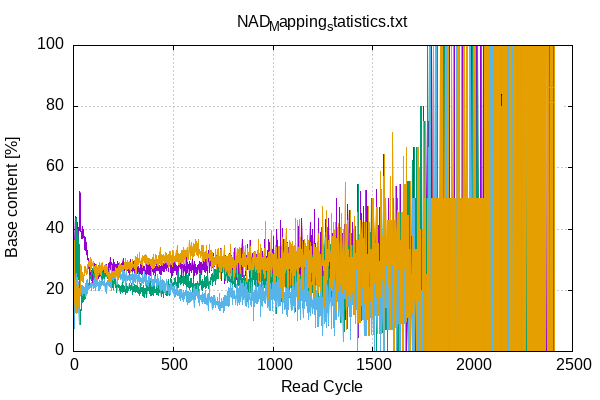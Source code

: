 
            set terminal png size 600,400 truecolor
            set output "Mapping_statistics/NAD_map-acgt-cycles.png"
            set grid xtics ytics y2tics back lc rgb "#cccccc"
            set style line 1 linecolor rgb "green"
            set style line 2 linecolor rgb "red"
            set style line 3 linecolor rgb "black"
            set style line 4 linecolor rgb "blue"
            set style increment user
            set ylabel "Base content [%]"
            set xlabel "Read Cycle"
            set yrange [0:100]
            set title "NAD_Mapping_statistics.txt"
            plot '-' w l ti 'A', '-' w l ti 'C', '-' w l ti 'G', '-' w l ti 'T'
        2	22.67
3	28.14
4	22.97
5	22.38
6	27.77
7	35.23
8	44.02
9	39.14
10	27.55
11	22.97
12	26.29
13	35.16
14	43.65
15	39.07
16	28.14
17	24.15
18	26.00
19	34.93
20	42.02
21	37.96
22	30.87
23	25.48
24	27.55
25	35.45
26	40.40
27	39.59
28	39.44
29	39.66
30	44.90
31	48.30
32	52.44
33	51.48
34	47.86
35	42.61
36	39.07
37	39.36
38	39.22
39	38.85
40	37.59
41	37.96
42	36.85
43	40.84
44	39.51
45	39.59
46	37.00
47	37.15
48	38.70
49	39.84
50	39.69
51	37.62
52	37.40
53	37.10
54	37.47
55	36.07
56	35.40
57	33.26
58	36.44
59	34.89
60	37.40
61	32.89
62	33.92
63	35.62
64	31.56
65	33.56
66	33.11
67	33.11
68	31.04
69	32.96
70	32.52
71	31.19
72	29.93
73	29.93
74	30.45
75	29.64
76	27.20
77	28.38
78	28.46
79	26.31
80	25.87
81	25.28
82	26.53
83	24.46
84	24.09
85	26.83
86	27.20
87	26.83
88	23.21
89	26.39
90	26.46
91	25.50
92	24.32
93	24.61
94	23.73
95	25.13
96	22.47
97	24.24
98	24.54
99	25.28
100	24.91
101	26.61
102	27.20
103	28.82
104	24.76
105	25.79
106	26.98
107	24.83
108	26.31
109	26.26
110	25.96
111	23.37
112	28.35
113	23.32
114	26.20
115	24.13
116	25.09
117	27.09
118	26.13
119	24.72
120	26.72
121	26.96
122	26.81
123	23.70
124	26.30
125	25.04
126	26.89
127	28.15
128	24.54
129	24.70
130	25.89
131	25.67
132	25.30
133	25.74
134	24.70
135	25.00
136	24.78
137	25.00
138	24.04
139	25.96
140	24.85
141	27.00
142	25.63
143	26.89
144	26.23
145	26.08
146	26.52
147	24.52
148	26.00
149	26.15
150	25.50
151	26.25
152	27.08
153	26.56
154	26.04
155	27.16
156	23.66
157	25.91
158	26.47
159	26.03
160	26.04
161	25.30
162	25.62
163	24.79
164	27.04
165	25.47
166	26.66
167	28.38
168	26.14
169	26.96
170	25.69
171	26.51
172	25.47
173	27.41
174	28.48
175	28.70
176	28.18
177	25.64
178	29.17
179	28.65
180	26.05
181	27.57
182	25.92
183	30.64
184	28.54
185	26.89
186	30.41
187	28.24
188	27.27
189	28.19
190	27.14
191	26.69
192	28.94
193	28.49
194	26.31
195	27.51
196	28.43
197	28.43
198	27.61
199	26.65
200	29.95
201	28.30
202	26.13
203	27.55
204	29.20
205	26.67
206	26.75
207	25.02
208	27.52
209	28.44
210	24.76
211	26.11
212	27.33
213	27.81
214	27.28
215	28.13
216	28.58
217	26.77
218	26.57
219	25.58
220	26.59
221	29.53
222	29.23
223	26.66
224	26.36
225	28.02
226	28.63
227	28.10
228	28.19
229	25.40
230	27.21
231	26.00
232	26.30
233	27.51
234	26.53
235	26.48
236	28.54
237	28.39
238	26.42
239	28.84
240	28.48
241	27.73
242	26.61
243	26.76
244	27.62
245	23.90
246	26.20
247	28.93
248	30.30
249	24.92
250	27.81
251	28.90
252	28.44
253	26.79
254	27.78
255	25.72
256	28.16
257	27.47
258	26.71
259	26.71
260	27.40
261	27.93
262	28.73
263	28.58
264	28.12
265	26.14
266	26.52
267	25.76
268	26.68
269	26.54
270	26.93
271	29.54
272	27.20
273	27.04
274	26.36
275	25.94
276	26.53
277	28.30
278	29.09
279	26.40
280	26.40
281	26.02
282	25.25
283	25.94
284	27.40
285	26.34
286	30.18
287	27.96
288	26.04
289	28.19
290	27.00
291	26.62
292	27.38
293	26.92
294	25.69
295	26.92
296	29.92
297	25.54
298	26.15
299	28.85
300	27.31
301	29.38
302	26.62
303	26.92
304	28.10
305	26.64
306	25.48
307	27.17
308	26.27
309	26.35
310	27.83
311	26.85
312	27.10
313	26.10
314	25.79
315	27.26
316	29.68
317	23.88
318	26.22
319	28.15
320	29.16
321	25.44
322	25.68
323	26.68
324	26.68
325	25.14
326	26.91
327	27.63
328	27.24
329	25.39
330	26.63
331	26.78
332	27.09
333	26.16
334	25.54
335	27.32
336	27.71
337	27.94
338	28.64
339	25.31
340	29.18
341	25.95
342	25.87
343	28.12
344	24.32
345	26.49
346	25.64
347	28.89
348	28.43
349	27.42
350	26.41
351	26.36
352	26.90
353	27.67
354	25.81
355	25.43
356	25.58
357	27.36
358	27.75
359	25.58
360	25.97
361	26.22
362	26.63
363	25.85
364	24.38
365	26.65
366	28.52
367	26.96
368	27.37
369	25.47
370	26.87
371	29.36
372	27.65
373	26.81
374	29.33
375	27.38
376	25.84
377	25.31
378	27.58
379	25.92
380	25.37
381	24.04
382	28.92
383	27.98
384	25.53
385	27.34
386	28.83
387	24.92
388	25.89
389	28.41
390	27.70
391	25.57
392	26.05
393	28.67
394	28.54
395	29.19
396	26.96
397	26.05
398	27.42
399	28.74
400	28.05
401	25.26
402	29.08
403	28.61
404	29.72
405	28.12
406	25.90
407	28.00
408	26.58
409	25.58
410	24.88
411	27.45
412	26.81
413	27.87
414	26.59
415	28.62
416	27.25
417	29.85
418	29.44
419	28.20
420	26.53
421	27.42
422	27.66
423	27.44
424	27.12
425	27.93
426	28.43
427	27.65
428	26.48
429	26.80
430	26.48
431	25.65
432	28.21
433	27.56
434	25.98
435	25.55
436	27.84
437	25.27
438	26.76
439	27.91
440	26.27
441	28.77
442	25.29
443	26.15
444	28.45
445	27.74
446	26.52
447	27.51
448	27.78
449	28.84
450	27.93
451	27.38
452	27.96
453	26.29
454	26.12
455	27.63
456	28.81
457	28.73
458	26.94
459	28.44
460	27.26
461	28.37
462	28.22
463	29.82
464	28.55
465	28.57
466	26.64
467	26.60
468	27.91
469	27.45
470	30.43
471	27.58
472	28.79
473	29.77
474	29.34
475	29.93
476	28.57
477	26.06
478	28.36
479	29.07
480	30.32
481	28.40
482	27.85
483	29.42
484	28.09
485	28.04
486	26.94
487	27.92
488	25.82
489	29.13
490	29.07
491	27.61
492	27.44
493	24.26
494	28.30
495	24.96
496	29.65
497	27.30
498	28.80
499	26.98
500	25.79
501	26.81
502	28.61
503	28.39
504	26.45
505	27.52
506	26.94
507	27.46
508	29.45
509	28.34
510	26.44
511	27.71
512	28.27
513	27.24
514	28.03
515	25.16
516	27.72
517	27.31
518	26.84
519	26.41
520	26.41
521	27.83
522	27.48
523	24.63
524	24.70
525	27.08
526	29.81
527	28.75
528	27.98
529	28.44
530	27.62
531	27.67
532	28.54
533	27.84
534	27.20
535	29.72
536	27.58
537	27.25
538	27.97
539	27.74
540	27.24
541	28.70
542	26.57
543	23.62
544	28.54
545	27.60
546	28.47
547	27.33
548	27.97
549	28.50
550	27.67
551	27.04
552	25.52
553	25.94
554	26.46
555	26.79
556	26.37
557	28.47
558	26.73
559	30.05
560	28.79
561	23.83
562	25.23
563	27.51
564	23.77
565	30.87
566	25.31
567	26.65
568	28.22
569	25.85
570	28.25
571	27.54
572	29.19
573	27.93
574	27.32
575	27.25
576	28.00
577	28.59
578	28.04
579	24.76
580	25.77
581	28.50
582	29.55
583	26.42
584	28.85
585	28.62
586	27.09
587	27.42
588	26.61
589	26.10
590	26.48
591	25.77
592	26.43
593	27.88
594	29.97
595	27.62
596	28.04
597	26.76
598	28.80
599	25.85
600	27.46
601	23.56
602	25.06
603	28.21
604	29.49
605	27.46
606	24.74
607	27.70
608	26.10
609	28.29
610	25.81
611	28.42
612	26.13
613	25.73
614	27.04
615	25.00
616	25.21
617	26.59
618	27.36
619	27.93
620	27.25
621	25.60
622	25.98
623	28.04
624	27.58
625	28.45
626	27.40
627	27.64
628	27.08
629	25.94
630	26.73
631	27.84
632	29.45
633	27.83
634	24.66
635	27.56
636	27.63
637	27.30
638	29.10
639	29.09
640	26.78
641	26.36
642	29.20
643	25.16
644	28.30
645	27.95
646	27.81
647	26.95
648	28.13
649	29.45
650	27.25
651	27.93
652	26.87
653	30.14
654	27.50
655	30.69
656	26.24
657	27.52
658	28.31
659	25.89
660	29.22
661	30.89
662	26.07
663	29.53
664	31.05
665	28.40
666	29.51
667	26.49
668	28.77
669	31.66
670	29.02
671	30.68
672	29.71
673	25.55
674	32.92
675	29.62
676	29.75
677	29.55
678	31.22
679	28.65
680	25.75
681	26.83
682	28.59
683	28.03
684	28.24
685	29.44
686	28.72
687	29.19
688	29.28
689	26.77
690	28.66
691	26.44
692	28.77
693	32.01
694	32.16
695	27.50
696	29.46
697	29.60
698	29.53
699	29.26
700	31.23
701	32.01
702	26.27
703	30.83
704	29.86
705	29.56
706	29.61
707	27.88
708	29.92
709	28.43
710	32.24
711	29.47
712	29.68
713	28.93
714	30.92
715	27.70
716	27.84
717	31.46
718	29.86
719	28.25
720	26.30
721	25.09
722	28.42
723	26.06
724	24.96
725	29.66
726	30.73
727	28.57
728	25.49
729	30.20
730	26.45
731	28.49
732	27.32
733	29.30
734	26.89
735	33.70
736	27.53
737	30.77
738	27.65
739	30.74
740	28.00
741	28.44
742	23.06
743	28.46
744	26.28
745	27.09
746	26.35
747	30.86
748	28.63
749	26.57
750	29.24
751	27.12
752	29.58
753	26.15
754	27.88
755	33.83
756	29.30
757	30.00
758	22.32
759	28.08
760	29.48
761	29.87
762	26.50
763	26.74
764	31.51
765	26.10
766	30.70
767	27.70
768	26.78
769	26.86
770	26.75
771	29.13
772	28.29
773	26.49
774	29.10
775	30.75
776	31.57
777	28.93
778	25.70
779	24.23
780	28.57
781	28.20
782	28.80
783	30.08
784	31.91
785	28.49
786	27.32
787	25.90
788	29.25
789	28.21
790	24.36
791	28.57
792	31.52
793	24.78
794	29.20
795	26.04
796	28.87
797	28.44
798	26.81
799	28.88
800	26.61
801	28.62
802	26.40
803	24.84
804	29.60
805	28.53
806	29.43
807	33.65
808	32.48
809	23.32
810	29.49
811	30.23
812	30.55
813	29.77
814	27.27
815	24.84
816	25.49
817	26.97
818	23.43
819	28.48
820	27.15
821	27.85
822	27.85
823	32.55
824	31.54
825	28.19
826	30.30
827	25.25
828	24.92
829	25.00
830	27.40
831	32.88
832	22.34
833	24.22
834	25.00
835	30.42
836	28.07
837	29.12
838	24.47
839	29.89
840	27.76
841	33.57
842	24.91
843	29.09
844	32.12
845	36.63
846	24.35
847	32.58
848	34.83
849	27.82
850	28.68
851	26.89
852	28.03
853	27.00
854	28.74
855	30.27
856	31.92
857	28.85
858	31.01
859	28.79
860	34.24
861	24.90
862	31.52
863	32.03
864	28.52
865	28.12
866	31.25
867	28.63
868	28.46
869	28.97
870	30.95
871	35.06
872	26.91
873	33.33
874	29.10
875	31.69
876	30.45
877	31.82
878	31.95
879	30.29
880	25.10
881	23.01
882	26.78
883	26.78
884	26.89
885	30.80
886	36.17
887	30.77
888	28.63
889	29.91
890	28.45
891	30.60
892	28.57
893	26.84
894	29.44
895	32.03
896	29.44
897	27.07
898	28.07
899	29.07
900	27.75
901	24.78
902	27.11
903	31.11
904	26.34
905	25.45
906	29.02
907	30.94
908	27.35
909	27.80
910	28.83
911	28.38
912	29.09
913	22.37
914	29.03
915	26.85
916	25.93
917	30.09
918	26.51
919	31.60
920	31.43
921	27.75
922	27.75
923	32.21
924	31.73
925	29.47
926	28.99
927	31.22
928	22.17
929	29.85
930	27.64
931	27.27
932	27.78
933	23.86
934	24.74
935	28.87
936	28.35
937	27.08
938	27.08
939	26.56
940	26.32
941	26.46
942	25.00
943	28.88
944	28.65
945	25.14
946	32.79
947	28.96
948	27.47
949	28.02
950	24.73
951	30.94
952	29.44
953	30.17
954	26.82
955	25.28
956	36.52
957	31.82
958	33.52
959	26.01
960	30.23
961	25.00
962	25.88
963	27.22
964	28.74
965	29.34
966	31.14
967	23.35
968	23.95
969	26.95
970	29.94
971	32.93
972	32.53
973	30.49
974	28.22
975	26.71
976	28.57
977	29.38
978	36.31
979	36.54
980	30.13
981	27.56
982	35.48
983	33.12
984	30.07
985	30.46
986	25.33
987	25.50
988	28.38
989	31.76
990	23.81
991	25.85
992	29.93
993	32.65
994	34.25
995	27.40
996	26.39
997	25.35
998	33.33
999	26.24
1000	31.16
1001	37.50
1002	29.63
1003	29.10
1004	26.32
1005	23.48
1006	29.55
1007	31.06
1008	30.53
1009	27.69
1010	34.62
1011	32.31
1012	27.69
1013	31.54
1014	23.08
1015	30.77
1016	29.23
1017	34.11
1018	30.23
1019	39.84
1020	31.25
1021	29.13
1022	36.22
1023	31.75
1024	29.37
1025	31.20
1026	33.60
1027	25.81
1028	28.46
1029	28.69
1030	26.23
1031	33.88
1032	34.45
1033	25.21
1034	31.09
1035	28.57
1036	42.86
1037	33.61
1038	31.09
1039	35.29
1040	31.09
1041	25.42
1042	27.35
1043	28.45
1044	23.28
1045	40.35
1046	27.43
1047	32.14
1048	35.71
1049	29.46
1050	36.61
1051	26.79
1052	30.36
1053	24.55
1054	31.82
1055	27.52
1056	27.52
1057	28.44
1058	33.94
1059	25.69
1060	29.63
1061	23.15
1062	27.78
1063	28.04
1064	24.30
1065	29.91
1066	29.25
1067	25.47
1068	26.67
1069	32.38
1070	21.90
1071	29.52
1072	27.62
1073	35.58
1074	26.92
1075	25.96
1076	33.98
1077	26.21
1078	27.18
1079	30.39
1080	26.47
1081	29.70
1082	27.00
1083	27.00
1084	32.32
1085	33.33
1086	23.47
1087	24.74
1088	24.74
1089	27.84
1090	32.99
1091	29.90
1092	27.84
1093	33.33
1094	29.17
1095	29.17
1096	21.88
1097	31.58
1098	25.53
1099	30.11
1100	34.41
1101	29.03
1102	29.03
1103	21.51
1104	25.81
1105	34.41
1106	32.26
1107	34.41
1108	34.41
1109	23.91
1110	31.52
1111	22.83
1112	34.07
1113	26.37
1114	23.33
1115	30.34
1116	28.09
1117	28.09
1118	26.97
1119	24.72
1120	35.96
1121	28.09
1122	32.58
1123	38.20
1124	24.72
1125	25.00
1126	36.36
1127	36.36
1128	40.91
1129	32.95
1130	31.03
1131	25.29
1132	33.72
1133	29.07
1134	24.42
1135	31.40
1136	26.74
1137	31.40
1138	30.23
1139	22.35
1140	31.76
1141	29.76
1142	32.14
1143	33.73
1144	43.37
1145	32.53
1146	31.33
1147	30.12
1148	30.49
1149	28.40
1150	30.00
1151	30.00
1152	23.75
1153	36.25
1154	30.00
1155	27.85
1156	29.11
1157	29.11
1158	22.78
1159	18.99
1160	20.25
1161	29.11
1162	32.91
1163	29.11
1164	21.52
1165	29.11
1166	32.91
1167	24.05
1168	26.58
1169	22.78
1170	31.65
1171	26.58
1172	25.32
1173	29.49
1174	29.87
1175	33.77
1176	28.57
1177	32.47
1178	28.57
1179	30.26
1180	25.00
1181	23.68
1182	30.26
1183	21.05
1184	32.89
1185	42.11
1186	28.95
1187	32.89
1188	23.68
1189	28.95
1190	21.05
1191	29.33
1192	21.33
1193	37.84
1194	29.73
1195	32.88
1196	39.73
1197	34.72
1198	26.39
1199	29.17
1200	30.56
1201	31.94
1202	30.56
1203	22.54
1204	32.86
1205	37.68
1206	38.24
1207	46.27
1208	31.82
1209	30.77
1210	24.62
1211	26.15
1212	35.38
1213	35.38
1214	33.85
1215	29.23
1216	27.69
1217	27.69
1218	29.23
1219	33.85
1220	34.38
1221	26.56
1222	20.63
1223	26.98
1224	25.81
1225	40.32
1226	43.55
1227	35.48
1228	29.03
1229	24.19
1230	31.15
1231	29.51
1232	22.95
1233	32.79
1234	26.67
1235	31.67
1236	30.00
1237	38.33
1238	38.98
1239	37.29
1240	33.90
1241	30.51
1242	33.90
1243	33.90
1244	27.12
1245	31.58
1246	35.09
1247	24.56
1248	28.07
1249	31.58
1250	28.07
1251	35.09
1252	26.32
1253	28.07
1254	21.43
1255	27.27
1256	23.64
1257	25.93
1258	33.33
1259	20.37
1260	25.93
1261	18.52
1262	35.29
1263	31.37
1264	31.37
1265	43.14
1266	32.00
1267	26.00
1268	26.00
1269	30.00
1270	30.61
1271	27.08
1272	25.00
1273	17.02
1274	31.91
1275	36.17
1276	40.43
1277	30.43
1278	23.91
1279	28.26
1280	43.48
1281	19.57
1282	22.22
1283	31.11
1284	26.67
1285	29.55
1286	27.27
1287	25.58
1288	23.26
1289	16.28
1290	26.19
1291	28.57
1292	22.50
1293	30.00
1294	30.00
1295	32.50
1296	27.50
1297	17.50
1298	23.08
1299	38.46
1300	23.08
1301	21.05
1302	21.05
1303	34.21
1304	39.47
1305	15.79
1306	13.16
1307	23.68
1308	39.47
1309	34.21
1310	15.79
1311	21.05
1312	36.84
1313	21.05
1314	28.95
1315	42.11
1316	31.58
1317	28.95
1318	50.00
1319	31.58
1320	21.05
1321	24.32
1322	24.32
1323	21.62
1324	37.84
1325	33.33
1326	25.00
1327	27.78
1328	13.89
1329	31.43
1330	25.71
1331	29.41
1332	23.53
1333	47.06
1334	32.35
1335	30.30
1336	21.88
1337	15.62
1338	40.62
1339	28.12
1340	31.25
1341	21.88
1342	19.35
1343	19.35
1344	25.81
1345	22.58
1346	29.03
1347	22.58
1348	22.58
1349	29.03
1350	38.71
1351	36.67
1352	23.33
1353	30.00
1354	23.33
1355	33.33
1356	36.67
1357	20.69
1358	41.38
1359	24.14
1360	24.14
1361	10.34
1362	48.28
1363	17.24
1364	27.59
1365	24.14
1366	13.79
1367	20.69
1368	35.71
1369	35.71
1370	28.57
1371	21.43
1372	28.57
1373	21.43
1374	37.04
1375	48.15
1376	29.63
1377	25.93
1378	18.52
1379	15.38
1380	23.08
1381	46.15
1382	38.46
1383	42.31
1384	26.92
1385	26.92
1386	34.62
1387	23.08
1388	23.08
1389	23.08
1390	34.62
1391	23.08
1392	15.38
1393	23.08
1394	38.46
1395	15.38
1396	30.77
1397	19.23
1398	23.08
1399	38.46
1400	42.31
1401	23.08
1402	26.92
1403	20.00
1404	28.00
1405	20.00
1406	24.00
1407	40.00
1408	24.00
1409	20.00
1410	36.00
1411	24.00
1412	24.00
1413	24.00
1414	30.43
1415	18.18
1416	31.82
1417	31.82
1418	31.82
1419	27.27
1420	27.27
1421	22.73
1422	36.36
1423	54.55
1424	22.73
1425	27.27
1426	4.55
1427	18.18
1428	31.82
1429	40.91
1430	28.57
1431	28.57
1432	14.29
1433	33.33
1434	28.57
1435	19.05
1436	28.57
1437	19.05
1438	52.38
1439	19.05
1440	14.29
1441	23.81
1442	35.00
1443	25.00
1444	35.00
1445	45.00
1446	25.00
1447	21.05
1448	31.58
1449	36.84
1450	21.05
1451	31.58
1452	15.79
1453	26.32
1454	47.37
1455	31.58
1456	5.26
1457	31.58
1458	26.32
1459	15.79
1460	36.84
1461	42.11
1462	47.37
1463	10.53
1464	26.32
1465	21.05
1466	26.32
1467	52.63
1468	15.79
1469	47.37
1470	42.11
1471	36.84
1472	36.84
1473	15.79
1474	47.37
1475	26.32
1476	47.37
1477	36.84
1478	21.05
1479	42.11
1480	26.32
1481	26.32
1482	31.58
1483	42.11
1484	26.32
1485	21.05
1486	33.33
1487	22.22
1488	33.33
1489	38.89
1490	38.89
1491	5.56
1492	44.44
1493	22.22
1494	33.33
1495	50.00
1496	27.78
1497	11.11
1498	27.78
1499	16.67
1500	44.44
1501	33.33
1502	16.67
1503	33.33
1504	16.67
1505	38.89
1506	11.11
1507	22.22
1508	33.33
1509	33.33
1510	33.33
1511	22.22
1512	22.22
1513	23.53
1514	23.53
1515	29.41
1516	47.06
1517	52.94
1518	17.65
1519	41.18
1520	23.53
1521	29.41
1522	47.06
1523	35.29
1524	5.88
1525	29.41
1526	23.53
1527	41.18
1528	41.18
1529	23.53
1530	29.41
1531	29.41
1532	35.29
1533	47.06
1534	29.41
1535	29.41
1536	41.18
1537	35.29
1538	17.65
1539	17.65
1540	35.29
1541	29.41
1542	35.29
1543	35.29
1544	29.41
1545	29.41
1546	23.53
1547	35.29
1548	17.65
1549	18.75
1550	13.33
1551	42.86
1552	14.29
1553	35.71
1554	28.57
1555	64.29
1556	14.29
1557	21.43
1558	14.29
1559	14.29
1560	14.29
1561	14.29
1562	28.57
1563	35.71
1564	28.57
1565	21.43
1566	35.71
1567	35.71
1568	21.43
1569	35.71
1570	28.57
1571	21.43
1572	35.71
1573	42.86
1574	21.43
1575	35.71
1576	14.29
1577	42.86
1578	50.00
1579	28.57
1580	35.71
1581	21.43
1582	21.43
1583	28.57
1584	21.43
1585	35.71
1586	14.29
1587	14.29
1588	42.86
1589	21.43
1590	28.57
1591	14.29
1592	14.29
1593	7.14
1594	7.14
1595	21.43
1596	14.29
1597	28.57
1598	14.29
1599	28.57
1600	14.29
1601	21.43
1602	21.43
1603	42.86
1604	50.00
1605	28.57
1606	35.71
1607	35.71
1608	21.43
1609	14.29
1610	35.71
1611	14.29
1612	53.85
1613	23.08
1614	30.77
1615	7.69
1616	30.77
1617	38.46
1618	46.15
1619	53.85
1620	38.46
1621	15.38
1622	25.00
1623	16.67
1624	8.33
1625	18.18
1626	45.45
1627	36.36
1628	27.27
1629	18.18
1630	36.36
1631	36.36
1632	9.09
1633	18.18
1634	18.18
1635	18.18
1636	27.27
1637	27.27
1638	18.18
1639	54.55
1640	45.45
1641	18.18
1642	9.09
1643	36.36
1644	45.45
1645	27.27
1646	27.27
1647	9.09
1648	45.45
1649	27.27
1650	45.45
1651	27.27
1652	9.09
1653	9.09
1654	18.18
1655	27.27
1656	9.09
1657	9.09
1658	9.09
1659	27.27
1660	27.27
1661	27.27
1662	45.45
1663	36.36
1664	9.09
1665	27.27
1666	50.00
1667	0.00
1668	40.00
1669	11.11
1670	0.00
1671	11.11
1672	33.33
1673	11.11
1674	55.56
1675	22.22
1676	11.11
1677	22.22
1678	22.22
1679	33.33
1680	33.33
1681	22.22
1682	22.22
1683	55.56
1684	11.11
1685	33.33
1686	33.33
1687	22.22
1688	55.56
1689	22.22
1690	22.22
1691	33.33
1692	33.33
1693	37.50
1694	37.50
1695	37.50
1696	25.00
1697	37.50
1698	25.00
1699	28.57
1700	16.67
1701	33.33
1702	66.67
1703	33.33
1704	16.67
1705	66.67
1706	0.00
1707	16.67
1708	33.33
1709	33.33
1710	33.33
1711	0.00
1712	0.00
1713	33.33
1714	16.67
1715	33.33
1716	0.00
1717	0.00
1718	16.67
1719	33.33
1720	33.33
1721	33.33
1722	33.33
1723	0.00
1724	50.00
1725	16.67
1726	50.00
1727	16.67
1728	0.00
1729	33.33
1730	0.00
1731	33.33
1732	16.67
1733	40.00
1734	0.00
1735	40.00
1736	0.00
1737	20.00
1738	40.00
1739	40.00
1740	60.00
1741	40.00
1742	20.00
1743	60.00
1744	60.00
1745	40.00
1746	40.00
1747	40.00
1748	40.00
1749	40.00
1750	20.00
1751	0.00
1752	0.00
1753	80.00
1754	25.00
1755	25.00
1756	0.00
1757	75.00
1758	0.00
1759	75.00
1760	25.00
1761	50.00
1762	0.00
1763	25.00
1764	25.00
1765	0.00
1766	25.00
1767	50.00
1768	25.00
1769	50.00
1770	25.00
1771	50.00
1772	75.00
1773	100.00
1774	75.00
1775	25.00
1776	0.00
1777	25.00
1778	50.00
1779	75.00
1780	0.00
1781	33.33
1782	0.00
1783	0.00
1784	100.00
1785	0.00
1786	50.00
1787	50.00
1788	0.00
1789	0.00
1790	100.00
1791	50.00
1792	50.00
1793	50.00
1794	50.00
1795	50.00
1796	100.00
1797	50.00
1798	0.00
1799	0.00
1800	0.00
1801	50.00
1802	0.00
1803	50.00
1804	0.00
1805	0.00
1806	0.00
1807	0.00
1808	50.00
1809	50.00
1810	0.00
1811	0.00
1812	0.00
1813	0.00
1814	50.00
1815	0.00
1816	0.00
1817	0.00
1818	50.00
1819	0.00
1820	50.00
1821	0.00
1822	50.00
1823	0.00
1824	50.00
1825	0.00
1826	0.00
1827	0.00
1828	0.00
1829	50.00
1830	50.00
1831	0.00
1832	50.00
1833	50.00
1834	0.00
1835	0.00
1836	0.00
1837	0.00
1838	0.00
1839	0.00
1840	50.00
1841	100.00
1842	50.00
1843	50.00
1844	0.00
1845	0.00
1846	0.00
1847	50.00
1848	50.00
1849	0.00
1850	50.00
1851	0.00
1852	50.00
1853	50.00
1854	50.00
1855	50.00
1856	0.00
1857	0.00
1858	50.00
1859	100.00
1860	0.00
1861	0.00
1862	0.00
1863	0.00
1864	50.00
1865	0.00
1866	50.00
1867	50.00
1868	0.00
1869	100.00
1870	100.00
1871	50.00
1872	0.00
1873	50.00
1874	50.00
1875	0.00
1876	0.00
1877	0.00
1878	0.00
1879	0.00
1880	50.00
1881	50.00
1882	50.00
1883	100.00
1884	50.00
1885	50.00
1886	0.00
1887	50.00
1888	50.00
1889	0.00
1890	0.00
1891	50.00
1892	50.00
1893	0.00
1894	50.00
1895	0.00
1896	0.00
1897	50.00
1898	50.00
1899	0.00
1900	0.00
1901	0.00
1902	0.00
1903	0.00
1904	0.00
1905	0.00
1906	0.00
1907	0.00
1908	100.00
1909	0.00
1910	50.00
1911	50.00
1912	50.00
1913	0.00
1914	50.00
1915	50.00
1916	50.00
1917	50.00
1918	0.00
1919	50.00
1920	50.00
1921	100.00
1922	0.00
1923	0.00
1924	0.00
1925	0.00
1926	50.00
1927	50.00
1928	50.00
1929	0.00
1930	0.00
1931	0.00
1932	0.00
1933	0.00
1934	0.00
1935	50.00
1936	0.00
1937	50.00
1938	0.00
1939	50.00
1940	50.00
1941	50.00
1942	50.00
1943	100.00
1944	0.00
1945	100.00
1946	50.00
1947	0.00
1948	0.00
1949	0.00
1950	0.00
1951	100.00
1952	0.00
1953	0.00
1954	50.00
1955	50.00
1956	0.00
1957	0.00
1958	50.00
1959	0.00
1960	0.00
1961	0.00
1962	0.00
1963	50.00
1964	0.00
1965	50.00
1966	50.00
1967	0.00
1968	0.00
1969	0.00
1970	0.00
1971	50.00
1972	50.00
1973	50.00
1974	50.00
1975	0.00
1976	0.00
1977	50.00
1978	50.00
1979	0.00
1980	50.00
1981	50.00
1982	50.00
1983	50.00
1984	0.00
1985	0.00
1986	50.00
1987	0.00
1988	0.00
1989	50.00
1990	0.00
1991	0.00
1992	0.00
1993	50.00
1994	100.00
1995	50.00
1996	50.00
1997	50.00
1998	50.00
1999	0.00
2000	0.00
2001	0.00
2002	0.00
2003	0.00
2004	0.00
2005	50.00
2006	50.00
2007	0.00
2008	0.00
2009	0.00
2010	50.00
2011	0.00
2012	0.00
2013	0.00
2014	0.00
2015	0.00
2016	0.00
2017	50.00
2018	50.00
2019	100.00
2020	0.00
2021	0.00
2022	0.00
2023	50.00
2024	100.00
2025	0.00
2026	0.00
2027	50.00
2028	50.00
2029	0.00
2030	50.00
2031	50.00
2032	0.00
2033	50.00
2034	50.00
2035	0.00
2036	50.00
2037	0.00
2038	50.00
2039	0.00
2040	0.00
2041	100.00
2042	50.00
2043	50.00
2044	0.00
2045	0.00
2046	50.00
2047	50.00
2048	0.00
2049	0.00
2050	50.00
2051	0.00
2052	100.00
2053	50.00
2054	100.00
2055	0.00
2056	50.00
2057	50.00
2058	50.00
2059	0.00
2060	0.00
2061	0.00
2062	0.00
2063	0.00
2064	0.00
2065	0.00
2066	0.00
2067	0.00
2068	0.00
2069	0.00
2070	0.00
2071	100.00
2072	0.00
2073	0.00
2074	100.00
2075	0.00
2076	100.00
2077	0.00
2078	0.00
2079	100.00
2080	0.00
2081	0.00
2082	0.00
2083	0.00
2084	0.00
2085	0.00
2086	100.00
2087	100.00
2088	0.00
2089	0.00
2090	100.00
2091	100.00
2092	0.00
2093	0.00
2094	0.00
2095	100.00
2096	0.00
2097	100.00
2098	0.00
2099	100.00
2100	0.00
2101	100.00
2102	0.00
2103	0.00
2104	100.00
2105	0.00
2106	100.00
2107	0.00
2108	0.00
2109	0.00
2110	100.00
2111	0.00
2112	0.00
2113	0.00
2114	0.00
2115	0.00
2116	100.00
2117	0.00
2118	100.00
2119	0.00
2120	0.00
2121	0.00
2122	0.00
2123	0.00
2124	0.00
2125	0.00
2126	0.00
2127	0.00
2128	0.00
2129	0.00
2130	0.00
2131	100.00
2132	0.00
2133	0.00
2134	100.00
2135	0.00
2136	0.00
2137	0.00
2138	0.00
2139	0.00
2140	100.00
2141	0.00
2142	0.00
2143	100.00
2144	0.00
2145	100.00
2146	0.00
2147	0.00
2148	0.00
2149	100.00
2150	100.00
2151	0.00
2152	0.00
2153	100.00
2154	100.00
2155	0.00
2156	0.00
2157	0.00
2158	0.00
2159	100.00
2160	0.00
2161	0.00
2162	100.00
2163	100.00
2164	0.00
2165	100.00
2166	0.00
2167	0.00
2168	0.00
2169	0.00
2170	0.00
2171	0.00
2172	100.00
2173	100.00
2174	0.00
2175	100.00
2176	100.00
2177	0.00
2178	0.00
2179	100.00
2180	100.00
2181	100.00
2182	0.00
2183	0.00
2184	100.00
2185	0.00
2186	0.00
2187	0.00
2188	100.00
2189	0.00
2190	0.00
2191	0.00
2192	0.00
2193	100.00
2194	0.00
2195	100.00
2196	0.00
2197	100.00
2198	0.00
2199	0.00
2200	100.00
2201	0.00
2202	100.00
2203	0.00
2204	0.00
2205	0.00
2206	0.00
2207	0.00
2208	0.00
2209	0.00
2210	0.00
2211	0.00
2212	0.00
2213	100.00
2214	0.00
2215	0.00
2216	0.00
2217	0.00
2218	100.00
2219	100.00
2220	0.00
2221	0.00
2222	0.00
2223	0.00
2224	0.00
2225	100.00
2226	100.00
2227	0.00
2228	0.00
2229	0.00
2230	0.00
2231	0.00
2232	100.00
2233	100.00
2234	0.00
2235	0.00
2236	100.00
2237	0.00
2238	100.00
2239	100.00
2240	100.00
2241	0.00
2242	100.00
2243	100.00
2244	0.00
2245	100.00
2246	100.00
2247	100.00
2248	0.00
2249	0.00
2250	100.00
2251	0.00
2252	0.00
2253	0.00
2254	0.00
2255	0.00
2256	0.00
2257	0.00
2258	0.00
2259	0.00
2260	0.00
2261	100.00
2262	100.00
2263	0.00
2264	0.00
2265	0.00
2266	0.00
2267	0.00
2268	0.00
2269	0.00
2270	0.00
2271	0.00
2272	0.00
2273	0.00
2274	100.00
2275	0.00
2276	100.00
2277	0.00
2278	100.00
2279	0.00
2280	0.00
2281	0.00
2282	0.00
2283	100.00
2284	100.00
2285	0.00
2286	100.00
2287	0.00
2288	100.00
2289	0.00
2290	0.00
2291	100.00
2292	100.00
2293	100.00
2294	0.00
2295	100.00
2296	100.00
2297	100.00
2298	0.00
2299	0.00
2300	0.00
2301	0.00
2302	100.00
2303	0.00
2304	0.00
2305	0.00
2306	0.00
2307	0.00
2308	0.00
2309	100.00
2310	0.00
2311	0.00
2312	0.00
2313	100.00
2314	100.00
2315	0.00
2316	0.00
2317	0.00
2318	100.00
2319	100.00
2320	100.00
2321	0.00
2322	0.00
2323	0.00
2324	0.00
2325	0.00
2326	0.00
2327	0.00
2328	0.00
2329	0.00
2330	0.00
2331	0.00
2332	0.00
2333	0.00
2334	0.00
2335	0.00
2336	0.00
2337	0.00
2338	100.00
2339	100.00
2340	100.00
2341	0.00
2342	0.00
2343	0.00
2344	0.00
2345	100.00
2346	0.00
2347	0.00
2348	0.00
2349	0.00
2350	0.00
2351	0.00
2352	0.00
2353	0.00
2354	0.00
2355	100.00
2356	0.00
2357	0.00
2358	100.00
2359	0.00
2360	100.00
2361	0.00
2362	0.00
2363	0.00
2364	0.00
2365	100.00
2366	0.00
2367	0.00
2368	0.00
2369	0.00
2370	0.00
2371	0.00
2372	0.00
2373	100.00
2374	0.00
2375	100.00
2376	0.00
2377	0.00
2378	100.00
2379	100.00
2380	0.00
2381	100.00
2382	0.00
2383	0.00
2384	0.00
2385	100.00
2386	100.00
2387	0.00
2388	0.00
2389	0.00
2390	0.00
2391	100.00
2392	0.00
2393	0.00
2394	0.00
2395	0.00
2396	0.00
2397	100.00
2398	0.00
2399	0.00
2400	100.00
2401	0.00
2402	0.00
2403	0.00
2404	0.00
2405	100.00
2406	100.00
2407	100.00
2408	100.00
2409	0.00
2410	0.00
2411	0.00
2412	0.00
end
2	32.64
3	28.06
4	35.16
5	30.87
6	23.93
7	20.31
8	24.89
9	34.34
10	43.57
11	38.33
12	27.47
13	23.34
14	26.22
15	34.27
16	43.57
17	39.96
18	28.73
19	24.52
20	26.59
21	33.46
22	40.03
23	36.56
24	29.10
25	23.56
26	24.37
27	31.54
28	34.93
29	29.32
30	25.26
31	16.91
32	11.82
33	10.04
34	8.86
35	10.12
36	12.11
37	13.81
38	13.37
39	13.59
40	15.29
41	16.54
42	19.20
43	15.88
44	16.10
45	17.28
46	19.20
47	18.54
48	17.06
49	16.26
50	16.56
51	18.55
52	18.85
53	16.93
54	17.44
55	19.44
56	18.03
57	18.26
58	17.37
59	18.26
60	18.55
61	18.77
62	17.81
63	19.44
64	19.36
65	18.48
66	21.58
67	20.55
68	19.73
69	20.40
70	19.96
71	20.03
72	20.18
73	20.62
74	21.14
75	21.06
76	22.10
77	21.73
78	21.95
79	22.62
80	24.61
81	24.69
82	23.06
83	24.09
84	24.39
85	24.83
86	24.98
87	23.80
88	25.06
89	26.09
90	23.65
91	25.35
92	25.20
93	25.35
94	25.72
95	25.06
96	27.20
97	25.20
98	25.35
99	24.17
100	23.80
101	23.65
102	24.17
103	23.65
104	25.20
105	24.54
106	26.39
107	25.28
108	26.61
109	25.96
110	24.19
111	25.81
112	23.54
113	27.31
114	25.39
115	26.13
116	23.76
117	25.98
118	25.31
119	26.72
120	26.94
121	21.56
122	27.19
123	28.15
124	27.04
125	24.89
126	27.63
127	26.22
128	26.09
129	27.23
130	25.74
131	25.15
132	25.52
133	26.26
134	26.04
135	27.23
136	27.30
137	26.26
138	23.89
139	26.19
140	24.85
141	25.59
142	25.85
143	24.81
144	23.85
145	22.44
146	23.18
147	26.23
148	25.63
149	24.89
150	24.46
151	25.20
152	24.03
153	23.36
154	24.11
155	25.22
156	26.49
157	25.02
158	25.43
159	24.76
160	26.19
161	24.70
162	24.65
163	25.09
164	24.72
165	25.32
166	27.04
167	24.94
168	23.82
169	25.62
170	26.06
171	25.47
172	26.81
173	25.69
174	24.36
175	23.92
176	24.51
177	25.19
178	24.01
179	24.08
180	24.93
181	23.67
182	24.04
183	24.04
184	23.60
185	24.12
186	23.75
187	23.22
188	24.27
189	22.86
190	24.89
191	22.86
192	22.04
193	22.56
194	22.94
195	20.84
196	21.68
197	23.18
198	22.88
199	22.45
200	20.50
201	20.42
202	22.22
203	22.82
204	22.67
205	22.31
206	22.76
207	23.37
208	20.98
209	21.60
210	21.22
211	22.27
212	24.02
213	20.72
214	21.55
215	20.29
216	20.51
217	19.38
218	21.96
219	21.36
220	22.51
221	22.96
222	21.60
223	21.00
224	21.60
225	21.15
226	21.98
227	20.85
228	21.54
229	20.26
230	20.18
231	20.71
232	20.26
233	18.97
234	21.32
235	20.42
236	21.04
237	19.53
238	21.27
239	19.45
240	20.68
241	21.59
242	20.39
243	22.52
244	20.26
245	20.71
246	21.18
247	19.36
248	20.35
249	21.73
250	19.76
251	20.08
252	20.38
253	21.00
254	20.62
255	21.39
256	20.32
257	20.09
258	19.56
259	20.24
260	18.57
261	20.85
262	21.80
263	22.48
264	21.88
265	20.73
266	19.21
267	22.10
268	20.05
269	19.15
270	21.21
271	19.31
272	21.24
273	20.78
274	20.02
275	20.81
276	20.55
277	21.01
278	20.18
279	22.33
280	22.10
281	20.49
282	20.72
283	20.57
284	21.49
285	21.43
286	20.51
287	19.97
288	21.43
289	21.20
290	20.31
291	21.31
292	20.69
293	22.38
294	20.92
295	20.69
296	18.77
297	19.92
298	20.77
299	21.31
300	19.69
301	20.46
302	20.54
303	20.08
304	20.71
305	20.02
306	21.79
307	20.55
308	19.57
309	20.88
310	20.82
311	21.68
312	19.15
313	19.15
314	20.08
315	19.61
316	20.79
317	20.32
318	21.42
319	20.57
320	19.33
321	19.88
322	21.50
323	20.65
324	19.10
325	20.26
326	19.72
327	18.96
328	20.82
329	19.97
330	19.43
331	19.12
332	18.34
333	19.50
334	22.14
335	19.89
336	19.89
337	18.96
338	19.89
339	20.67
340	20.20
341	19.75
342	20.37
343	20.91
344	21.07
345	19.44
346	18.44
347	18.82
348	18.90
349	17.89
350	21.61
351	18.60
352	19.53
353	18.53
354	17.52
355	20.54
356	20.23
357	19.84
358	17.91
359	19.92
360	20.31
361	20.40
362	20.73
363	18.87
364	21.58
365	21.21
366	19.89
367	19.43
368	17.81
369	20.79
370	22.66
371	20.48
372	20.02
373	21.67
374	20.75
375	20.51
376	20.77
377	21.80
378	20.00
379	22.71
380	19.58
381	22.00
382	19.04
383	19.20
384	21.60
385	19.32
386	18.46
387	23.74
388	21.24
389	19.42
390	18.39
391	18.86
392	20.92
393	21.01
394	22.06
395	20.41
396	20.54
397	19.94
398	18.76
399	18.15
400	18.88
401	20.72
402	20.24
403	22.15
404	19.12
405	20.93
406	21.10
407	21.12
408	20.66
409	20.37
410	19.42
411	20.22
412	20.22
413	20.40
414	19.44
415	18.73
416	21.30
417	19.55
418	19.39
419	20.87
420	18.63
421	21.61
422	20.32
423	20.82
424	22.28
425	21.55
426	18.26
427	19.56
428	21.21
429	19.51
430	19.19
431	20.29
432	21.38
433	20.65
434	20.20
435	21.63
436	21.14
437	21.01
438	19.97
439	18.09
440	20.95
441	20.08
442	22.58
443	21.96
444	20.64
445	22.39
446	18.86
447	21.33
448	21.43
449	21.24
450	20.00
451	20.43
452	17.78
453	20.32
454	20.07
455	19.59
456	20.90
457	21.73
458	20.68
459	21.43
460	21.40
461	20.00
462	20.35
463	18.76
464	18.30
465	19.75
466	19.08
467	19.61
468	19.22
469	19.85
470	18.43
471	20.64
472	22.10
473	21.46
474	21.09
475	21.17
476	19.30
477	23.42
478	21.55
479	21.91
480	18.27
481	21.81
482	19.71
483	22.04
484	18.99
485	23.73
486	21.59
487	21.18
488	23.22
489	20.96
490	20.54
491	21.17
492	20.73
493	23.39
494	21.22
495	22.07
496	22.28
497	21.16
498	21.16
499	21.88
500	22.54
501	21.25
502	20.99
503	21.92
504	22.26
505	21.99
506	22.84
507	23.17
508	23.72
509	22.60
510	24.10
511	22.65
512	22.31
513	22.44
514	20.56
515	22.42
516	21.59
517	21.54
518	22.43
519	20.87
520	23.26
521	22.63
522	21.73
523	25.46
524	26.28
525	24.09
526	22.90
527	20.88
528	22.44
529	22.69
530	24.03
531	22.66
532	22.59
533	22.73
534	21.99
535	23.08
536	23.28
537	24.76
538	22.03
539	23.13
540	23.20
541	22.32
542	23.48
543	23.72
544	23.59
545	22.45
546	23.71
547	22.76
548	24.37
549	23.11
550	23.36
551	21.63
552	25.42
553	23.57
554	22.89
555	23.01
556	22.68
557	22.28
558	24.52
559	21.91
560	21.92
561	22.92
562	22.69
563	23.42
564	25.31
565	21.64
566	22.02
567	23.15
568	20.80
569	24.72
570	23.61
571	22.98
572	21.33
573	22.12
574	25.34
575	24.84
576	22.53
577	21.94
578	21.06
579	22.21
580	22.47
581	22.95
582	20.34
583	21.59
584	22.93
585	23.97
586	23.08
587	22.42
588	21.05
589	21.38
590	23.74
591	23.57
592	24.01
593	22.35
594	21.09
595	22.27
596	22.35
597	21.84
598	19.12
599	21.22
600	23.62
601	23.22
602	22.56
603	22.64
604	21.26
605	21.40
606	20.85
607	21.95
608	20.90
609	22.29
610	22.34
611	20.88
612	18.47
613	21.30
614	20.40
615	19.86
616	22.27
617	22.24
618	20.75
619	20.59
620	22.16
621	21.19
622	19.43
623	22.91
624	19.06
625	21.61
626	21.75
627	21.88
628	22.38
629	21.58
630	25.15
631	21.73
632	22.21
633	21.92
634	25.52
635	22.50
636	22.06
637	23.57
638	22.01
639	21.72
640	21.03
641	21.56
642	20.35
643	23.01
644	23.48
645	20.08
646	21.43
647	23.50
648	21.48
649	22.92
650	21.08
651	20.98
652	21.58
653	23.03
654	23.22
655	21.20
656	24.80
657	24.90
658	21.89
659	22.85
660	20.72
661	20.91
662	24.33
663	23.89
664	20.97
665	21.94
666	24.66
667	21.62
668	24.02
669	21.88
670	23.57
671	22.47
672	21.60
673	25.14
674	22.22
675	22.11
676	20.67
677	21.99
678	21.52
679	21.99
680	22.17
681	21.09
682	22.93
683	22.34
684	22.94
685	24.26
686	23.81
687	21.86
688	24.17
689	24.06
690	23.68
691	25.08
692	23.74
693	25.00
694	21.59
695	23.35
696	24.03
697	25.23
698	25.47
699	25.35
700	25.24
701	26.47
702	26.59
703	22.84
704	26.65
705	25.36
706	24.60
707	23.34
708	23.41
709	25.49
710	22.04
711	24.17
712	26.87
713	22.74
714	23.87
715	27.53
716	24.96
717	25.85
718	23.72
719	23.97
720	24.91
721	28.40
722	25.26
723	27.11
724	29.20
725	27.89
726	25.22
727	23.75
728	25.49
729	26.22
730	28.99
731	27.95
732	27.32
733	27.66
734	29.65
735	26.85
736	25.66
737	24.77
738	27.65
739	28.84
740	27.62
741	26.91
742	28.29
743	27.88
744	29.25
745	28.09
746	26.35
747	25.85
748	27.02
749	28.19
750	29.24
751	29.40
752	26.67
753	28.24
754	28.51
755	24.95
756	25.48
757	23.83
758	26.18
759	24.84
760	27.73
761	23.23
762	24.94
763	25.17
764	25.57
765	29.10
766	26.28
767	24.88
768	29.38
769	26.14
770	22.65
771	27.43
772	23.66
773	26.98
774	28.36
775	23.50
776	23.23
777	26.65
778	27.74
779	27.58
780	27.27
781	25.07
782	28.01
783	22.96
784	22.87
785	23.66
786	20.22
787	22.87
788	22.28
789	18.44
790	30.03
791	24.86
792	23.21
793	23.32
794	22.42
795	25.44
796	26.49
797	25.45
798	25.30
799	21.58
800	25.99
801	22.15
802	22.98
803	25.16
804	27.41
805	22.88
806	22.78
807	22.22
808	21.34
809	28.12
810	24.68
811	20.90
812	26.69
813	26.21
814	23.38
815	26.47
816	25.49
817	25.00
818	24.42
819	25.17
820	25.17
821	23.49
822	25.17
823	22.48
824	21.14
825	22.48
826	21.55
827	25.25
828	23.57
829	23.31
830	23.29
831	22.26
832	21.99
833	28.03
834	25.35
835	24.48
836	25.61
837	21.05
838	20.92
839	19.22
840	19.93
841	18.57
842	26.35
843	24.00
844	19.34
845	17.22
846	21.77
847	23.97
848	17.23
849	21.80
850	20.00
851	23.86
852	21.97
853	24.71
854	21.84
855	20.31
856	18.08
857	18.46
858	20.54
859	24.90
860	20.23
861	21.01
862	19.07
863	21.88
864	23.83
865	23.44
866	22.27
867	21.18
868	26.88
869	26.19
870	20.24
871	16.33
872	21.29
873	17.07
874	21.72
875	23.46
876	23.46
877	17.36
878	21.58
879	21.58
880	22.18
881	21.76
882	24.27
883	21.76
884	23.53
885	24.47
886	19.15
887	26.92
888	23.50
889	19.66
890	28.88
891	24.57
892	24.24
893	27.27
894	23.81
895	19.48
896	22.08
897	24.02
898	26.75
899	24.23
900	24.23
901	24.78
902	28.00
903	27.11
904	23.66
905	25.00
906	22.32
907	21.97
908	25.56
909	28.25
910	23.42
911	26.13
912	22.27
913	27.40
914	21.66
915	28.24
916	26.85
917	20.37
918	22.79
919	23.58
920	21.43
921	25.36
922	23.44
923	21.15
924	23.08
925	20.29
926	27.05
927	23.90
928	24.14
929	23.88
930	20.60
931	25.76
932	22.73
933	27.41
934	27.32
935	23.20
936	26.80
937	27.08
938	26.56
939	28.65
940	20.00
941	25.40
942	29.79
943	23.53
944	25.41
945	25.14
946	24.59
947	24.59
948	21.98
949	25.27
950	29.67
951	27.07
952	21.67
953	22.91
954	23.46
955	23.03
956	20.79
957	27.27
958	25.57
959	26.01
960	25.58
961	16.86
962	21.76
963	30.18
964	23.35
965	25.75
966	20.36
967	25.15
968	23.35
969	23.95
970	23.95
971	23.35
972	21.69
973	25.00
974	26.38
975	25.47
976	20.50
977	23.12
978	28.03
979	22.44
980	23.72
981	24.36
982	25.16
983	19.48
984	26.14
985	27.81
986	26.67
987	28.86
988	20.27
989	20.27
990	19.73
991	28.57
992	24.49
993	22.45
994	23.29
995	21.92
996	20.83
997	25.35
998	24.82
999	24.11
1000	19.57
1001	21.32
1002	28.15
1003	27.61
1004	24.81
1005	25.00
1006	19.70
1007	24.24
1008	20.61
1009	29.23
1010	22.31
1011	30.00
1012	19.23
1013	16.15
1014	26.15
1015	20.77
1016	16.15
1017	16.28
1018	25.58
1019	12.50
1020	21.88
1021	29.13
1022	22.05
1023	18.25
1024	22.22
1025	28.80
1026	20.00
1027	26.61
1028	26.02
1029	22.13
1030	19.67
1031	23.14
1032	25.21
1033	24.37
1034	25.21
1035	20.17
1036	15.97
1037	21.01
1038	21.85
1039	19.33
1040	26.89
1041	28.81
1042	16.24
1043	22.41
1044	21.55
1045	16.67
1046	23.01
1047	20.54
1048	27.68
1049	25.00
1050	27.68
1051	27.68
1052	19.64
1053	32.73
1054	22.73
1055	22.94
1056	22.02
1057	22.94
1058	25.69
1059	26.61
1060	27.78
1061	28.70
1062	21.30
1063	23.36
1064	22.43
1065	17.76
1066	17.92
1067	19.81
1068	23.81
1069	27.62
1070	23.81
1071	22.86
1072	27.62
1073	25.00
1074	26.92
1075	21.15
1076	27.18
1077	28.16
1078	27.18
1079	23.53
1080	17.65
1081	24.75
1082	21.00
1083	26.00
1084	20.20
1085	21.21
1086	21.43
1087	28.87
1088	32.99
1089	34.02
1090	21.65
1091	14.43
1092	29.90
1093	22.92
1094	20.83
1095	19.79
1096	26.04
1097	18.95
1098	22.34
1099	21.51
1100	19.35
1101	17.20
1102	20.43
1103	21.51
1104	25.81
1105	24.73
1106	23.66
1107	17.20
1108	16.13
1109	21.74
1110	13.04
1111	16.30
1112	25.27
1113	28.57
1114	20.00
1115	17.98
1116	19.10
1117	24.72
1118	21.35
1119	30.34
1120	15.73
1121	19.10
1122	17.98
1123	22.47
1124	23.60
1125	22.73
1126	25.00
1127	21.59
1128	27.27
1129	17.05
1130	18.39
1131	21.84
1132	17.44
1133	13.95
1134	18.60
1135	20.93
1136	19.77
1137	20.93
1138	22.09
1139	24.71
1140	20.00
1141	19.05
1142	22.62
1143	19.28
1144	18.07
1145	20.48
1146	14.46
1147	14.46
1148	23.17
1149	19.75
1150	30.00
1151	22.50
1152	23.75
1153	28.75
1154	27.50
1155	21.52
1156	24.05
1157	26.58
1158	20.25
1159	26.58
1160	21.52
1161	18.99
1162	18.99
1163	21.52
1164	26.58
1165	20.25
1166	21.52
1167	22.78
1168	21.52
1169	16.46
1170	24.05
1171	13.92
1172	24.05
1173	19.23
1174	19.48
1175	15.58
1176	16.88
1177	22.08
1178	31.17
1179	28.95
1180	26.32
1181	35.53
1182	19.74
1183	25.00
1184	26.32
1185	18.42
1186	21.05
1187	30.26
1188	26.32
1189	26.32
1190	23.68
1191	28.00
1192	25.33
1193	17.57
1194	20.27
1195	31.51
1196	21.92
1197	19.44
1198	29.17
1199	29.17
1200	27.78
1201	23.61
1202	19.44
1203	29.58
1204	27.14
1205	21.74
1206	22.06
1207	23.88
1208	18.18
1209	15.38
1210	29.23
1211	29.23
1212	26.15
1213	18.46
1214	23.08
1215	29.23
1216	21.54
1217	24.62
1218	21.54
1219	27.69
1220	18.75
1221	31.25
1222	30.16
1223	30.16
1224	30.65
1225	24.19
1226	16.13
1227	27.42
1228	20.97
1229	29.03
1230	26.23
1231	22.95
1232	32.79
1233	27.87
1234	31.67
1235	26.67
1236	18.33
1237	20.00
1238	18.64
1239	27.12
1240	27.12
1241	40.68
1242	28.81
1243	25.42
1244	23.73
1245	21.05
1246	19.30
1247	24.56
1248	21.05
1249	15.79
1250	28.07
1251	22.81
1252	22.81
1253	21.05
1254	32.14
1255	30.91
1256	30.91
1257	22.22
1258	29.63
1259	24.07
1260	33.33
1261	38.89
1262	29.41
1263	17.65
1264	25.49
1265	17.65
1266	24.00
1267	20.00
1268	20.00
1269	26.00
1270	22.45
1271	22.92
1272	25.00
1273	40.43
1274	31.91
1275	19.15
1276	8.51
1277	28.26
1278	32.61
1279	23.91
1280	10.87
1281	19.57
1282	26.67
1283	22.22
1284	20.00
1285	20.45
1286	18.18
1287	20.93
1288	30.23
1289	34.88
1290	30.95
1291	21.43
1292	22.50
1293	25.00
1294	42.50
1295	17.50
1296	30.00
1297	30.00
1298	30.77
1299	15.38
1300	28.21
1301	28.95
1302	26.32
1303	15.79
1304	21.05
1305	23.68
1306	39.47
1307	31.58
1308	21.05
1309	13.16
1310	26.32
1311	31.58
1312	10.53
1313	23.68
1314	18.42
1315	18.42
1316	23.68
1317	23.68
1318	21.05
1319	21.05
1320	28.95
1321	21.62
1322	27.03
1323	21.62
1324	18.92
1325	22.22
1326	25.00
1327	13.89
1328	22.22
1329	22.86
1330	28.57
1331	26.47
1332	35.29
1333	14.71
1334	17.65
1335	21.21
1336	9.38
1337	31.25
1338	18.75
1339	21.88
1340	18.75
1341	31.25
1342	22.58
1343	19.35
1344	29.03
1345	19.35
1346	22.58
1347	29.03
1348	25.81
1349	29.03
1350	16.13
1351	20.00
1352	30.00
1353	26.67
1354	26.67
1355	10.00
1356	6.67
1357	34.48
1358	10.34
1359	13.79
1360	31.03
1361	17.24
1362	13.79
1363	24.14
1364	27.59
1365	31.03
1366	31.03
1367	27.59
1368	25.00
1369	25.00
1370	17.86
1371	14.29
1372	25.00
1373	17.86
1374	7.41
1375	18.52
1376	29.63
1377	33.33
1378	22.22
1379	34.62
1380	30.77
1381	11.54
1382	19.23
1383	26.92
1384	23.08
1385	38.46
1386	30.77
1387	26.92
1388	30.77
1389	34.62
1390	26.92
1391	30.77
1392	38.46
1393	26.92
1394	23.08
1395	23.08
1396	26.92
1397	34.62
1398	30.77
1399	15.38
1400	15.38
1401	23.08
1402	38.46
1403	24.00
1404	32.00
1405	28.00
1406	28.00
1407	24.00
1408	16.00
1409	40.00
1410	28.00
1411	28.00
1412	24.00
1413	24.00
1414	26.09
1415	40.91
1416	18.18
1417	18.18
1418	18.18
1419	13.64
1420	13.64
1421	13.64
1422	31.82
1423	31.82
1424	18.18
1425	27.27
1426	54.55
1427	27.27
1428	18.18
1429	18.18
1430	28.57
1431	28.57
1432	28.57
1433	19.05
1434	33.33
1435	28.57
1436	9.52
1437	19.05
1438	14.29
1439	28.57
1440	14.29
1441	19.05
1442	20.00
1443	25.00
1444	20.00
1445	10.00
1446	15.00
1447	15.79
1448	15.79
1449	31.58
1450	31.58
1451	21.05
1452	26.32
1453	31.58
1454	10.53
1455	26.32
1456	31.58
1457	26.32
1458	26.32
1459	31.58
1460	15.79
1461	15.79
1462	21.05
1463	52.63
1464	26.32
1465	31.58
1466	10.53
1467	15.79
1468	26.32
1469	31.58
1470	10.53
1471	26.32
1472	15.79
1473	26.32
1474	10.53
1475	26.32
1476	15.79
1477	5.26
1478	15.79
1479	15.79
1480	42.11
1481	36.84
1482	10.53
1483	10.53
1484	26.32
1485	15.79
1486	38.89
1487	22.22
1488	33.33
1489	22.22
1490	16.67
1491	50.00
1492	11.11
1493	38.89
1494	33.33
1495	22.22
1496	27.78
1497	11.11
1498	22.22
1499	33.33
1500	27.78
1501	27.78
1502	33.33
1503	16.67
1504	22.22
1505	11.11
1506	11.11
1507	22.22
1508	38.89
1509	16.67
1510	22.22
1511	22.22
1512	22.22
1513	17.65
1514	29.41
1515	23.53
1516	11.76
1517	17.65
1518	11.76
1519	0.00
1520	23.53
1521	17.65
1522	23.53
1523	11.76
1524	11.76
1525	17.65
1526	17.65
1527	35.29
1528	29.41
1529	23.53
1530	35.29
1531	23.53
1532	11.76
1533	23.53
1534	23.53
1535	23.53
1536	23.53
1537	35.29
1538	11.76
1539	17.65
1540	23.53
1541	17.65
1542	11.76
1543	5.88
1544	29.41
1545	47.06
1546	29.41
1547	17.65
1548	17.65
1549	6.25
1550	26.67
1551	14.29
1552	0.00
1553	21.43
1554	21.43
1555	14.29
1556	42.86
1557	21.43
1558	21.43
1559	35.71
1560	14.29
1561	35.71
1562	7.14
1563	7.14
1564	7.14
1565	14.29
1566	14.29
1567	7.14
1568	35.71
1569	7.14
1570	14.29
1571	28.57
1572	0.00
1573	14.29
1574	21.43
1575	35.71
1576	28.57
1577	14.29
1578	7.14
1579	14.29
1580	14.29
1581	14.29
1582	35.71
1583	28.57
1584	35.71
1585	21.43
1586	14.29
1587	35.71
1588	42.86
1589	35.71
1590	21.43
1591	28.57
1592	14.29
1593	35.71
1594	21.43
1595	28.57
1596	21.43
1597	14.29
1598	35.71
1599	7.14
1600	7.14
1601	7.14
1602	42.86
1603	35.71
1604	21.43
1605	21.43
1606	35.71
1607	28.57
1608	28.57
1609	21.43
1610	21.43
1611	14.29
1612	15.38
1613	15.38
1614	46.15
1615	46.15
1616	30.77
1617	15.38
1618	15.38
1619	7.69
1620	23.08
1621	23.08
1622	50.00
1623	0.00
1624	33.33
1625	18.18
1626	9.09
1627	0.00
1628	9.09
1629	27.27
1630	27.27
1631	9.09
1632	36.36
1633	27.27
1634	18.18
1635	18.18
1636	27.27
1637	18.18
1638	45.45
1639	9.09
1640	9.09
1641	18.18
1642	27.27
1643	27.27
1644	18.18
1645	18.18
1646	36.36
1647	27.27
1648	27.27
1649	27.27
1650	27.27
1651	9.09
1652	18.18
1653	54.55
1654	54.55
1655	45.45
1656	9.09
1657	27.27
1658	36.36
1659	27.27
1660	27.27
1661	9.09
1662	27.27
1663	27.27
1664	27.27
1665	36.36
1666	30.00
1667	50.00
1668	20.00
1669	11.11
1670	44.44
1671	22.22
1672	44.44
1673	22.22
1674	11.11
1675	55.56
1676	33.33
1677	44.44
1678	55.56
1679	33.33
1680	55.56
1681	55.56
1682	44.44
1683	11.11
1684	33.33
1685	44.44
1686	44.44
1687	22.22
1688	22.22
1689	33.33
1690	22.22
1691	33.33
1692	22.22
1693	12.50
1694	25.00
1695	25.00
1696	62.50
1697	25.00
1698	12.50
1699	14.29
1700	16.67
1701	16.67
1702	16.67
1703	0.00
1704	33.33
1705	33.33
1706	50.00
1707	66.67
1708	33.33
1709	0.00
1710	50.00
1711	50.00
1712	50.00
1713	33.33
1714	50.00
1715	16.67
1716	50.00
1717	66.67
1718	50.00
1719	33.33
1720	33.33
1721	50.00
1722	33.33
1723	66.67
1724	16.67
1725	0.00
1726	16.67
1727	0.00
1728	50.00
1729	33.33
1730	33.33
1731	33.33
1732	16.67
1733	60.00
1734	40.00
1735	0.00
1736	40.00
1737	80.00
1738	20.00
1739	0.00
1740	20.00
1741	40.00
1742	80.00
1743	20.00
1744	0.00
1745	20.00
1746	40.00
1747	0.00
1748	40.00
1749	20.00
1750	40.00
1751	20.00
1752	60.00
1753	0.00
1754	25.00
1755	50.00
1756	25.00
1757	0.00
1758	75.00
1759	25.00
1760	0.00
1761	25.00
1762	0.00
1763	50.00
1764	50.00
1765	75.00
1766	50.00
1767	0.00
1768	25.00
1769	50.00
1770	50.00
1771	25.00
1772	0.00
1773	0.00
1774	25.00
1775	25.00
1776	100.00
1777	50.00
1778	25.00
1779	0.00
1780	0.00
1781	0.00
1782	50.00
1783	0.00
1784	0.00
1785	0.00
1786	0.00
1787	0.00
1788	50.00
1789	0.00
1790	0.00
1791	50.00
1792	50.00
1793	0.00
1794	0.00
1795	0.00
1796	0.00
1797	0.00
1798	50.00
1799	0.00
1800	0.00
1801	0.00
1802	0.00
1803	0.00
1804	0.00
1805	0.00
1806	0.00
1807	0.00
1808	50.00
1809	0.00
1810	50.00
1811	0.00
1812	0.00
1813	50.00
1814	0.00
1815	0.00
1816	0.00
1817	0.00
1818	0.00
1819	0.00
1820	50.00
1821	0.00
1822	0.00
1823	50.00
1824	0.00
1825	100.00
1826	0.00
1827	0.00
1828	50.00
1829	0.00
1830	0.00
1831	0.00
1832	0.00
1833	50.00
1834	50.00
1835	0.00
1836	0.00
1837	0.00
1838	0.00
1839	50.00
1840	0.00
1841	0.00
1842	0.00
1843	50.00
1844	50.00
1845	0.00
1846	0.00
1847	50.00
1848	0.00
1849	0.00
1850	50.00
1851	0.00
1852	0.00
1853	50.00
1854	0.00
1855	50.00
1856	100.00
1857	100.00
1858	0.00
1859	0.00
1860	50.00
1861	50.00
1862	0.00
1863	0.00
1864	0.00
1865	100.00
1866	0.00
1867	0.00
1868	0.00
1869	0.00
1870	0.00
1871	50.00
1872	50.00
1873	0.00
1874	50.00
1875	0.00
1876	0.00
1877	0.00
1878	0.00
1879	50.00
1880	0.00
1881	50.00
1882	50.00
1883	0.00
1884	50.00
1885	50.00
1886	50.00
1887	0.00
1888	0.00
1889	50.00
1890	50.00
1891	50.00
1892	0.00
1893	0.00
1894	0.00
1895	50.00
1896	0.00
1897	0.00
1898	0.00
1899	50.00
1900	50.00
1901	50.00
1902	50.00
1903	0.00
1904	50.00
1905	0.00
1906	50.00
1907	50.00
1908	0.00
1909	50.00
1910	0.00
1911	0.00
1912	0.00
1913	50.00
1914	0.00
1915	50.00
1916	50.00
1917	0.00
1918	0.00
1919	50.00
1920	50.00
1921	0.00
1922	0.00
1923	0.00
1924	0.00
1925	0.00
1926	0.00
1927	0.00
1928	0.00
1929	0.00
1930	0.00
1931	0.00
1932	0.00
1933	50.00
1934	0.00
1935	0.00
1936	50.00
1937	0.00
1938	0.00
1939	0.00
1940	50.00
1941	0.00
1942	0.00
1943	0.00
1944	0.00
1945	0.00
1946	50.00
1947	50.00
1948	50.00
1949	0.00
1950	50.00
1951	0.00
1952	0.00
1953	50.00
1954	0.00
1955	0.00
1956	0.00
1957	0.00
1958	0.00
1959	50.00
1960	0.00
1961	0.00
1962	0.00
1963	0.00
1964	0.00
1965	0.00
1966	0.00
1967	0.00
1968	0.00
1969	0.00
1970	0.00
1971	0.00
1972	0.00
1973	0.00
1974	0.00
1975	0.00
1976	50.00
1977	0.00
1978	0.00
1979	50.00
1980	50.00
1981	0.00
1982	0.00
1983	0.00
1984	50.00
1985	0.00
1986	0.00
1987	0.00
1988	50.00
1989	50.00
1990	0.00
1991	0.00
1992	0.00
1993	0.00
1994	0.00
1995	50.00
1996	50.00
1997	0.00
1998	0.00
1999	50.00
2000	50.00
2001	100.00
2002	0.00
2003	0.00
2004	0.00
2005	0.00
2006	0.00
2007	50.00
2008	0.00
2009	0.00
2010	0.00
2011	0.00
2012	50.00
2013	0.00
2014	0.00
2015	0.00
2016	0.00
2017	50.00
2018	0.00
2019	0.00
2020	0.00
2021	50.00
2022	100.00
2023	50.00
2024	0.00
2025	0.00
2026	100.00
2027	50.00
2028	50.00
2029	50.00
2030	0.00
2031	0.00
2032	50.00
2033	50.00
2034	50.00
2035	0.00
2036	0.00
2037	50.00
2038	0.00
2039	50.00
2040	50.00
2041	0.00
2042	0.00
2043	50.00
2044	100.00
2045	50.00
2046	50.00
2047	0.00
2048	50.00
2049	50.00
2050	50.00
2051	50.00
2052	0.00
2053	50.00
2054	0.00
2055	50.00
2056	50.00
2057	50.00
2058	0.00
2059	50.00
2060	0.00
2061	0.00
2062	0.00
2063	0.00
2064	0.00
2065	0.00
2066	0.00
2067	0.00
2068	0.00
2069	0.00
2070	100.00
2071	0.00
2072	0.00
2073	0.00
2074	0.00
2075	0.00
2076	0.00
2077	0.00
2078	100.00
2079	0.00
2080	0.00
2081	0.00
2082	0.00
2083	0.00
2084	0.00
2085	100.00
2086	0.00
2087	0.00
2088	0.00
2089	100.00
2090	0.00
2091	0.00
2092	0.00
2093	0.00
2094	0.00
2095	0.00
2096	0.00
2097	0.00
2098	0.00
2099	0.00
2100	0.00
2101	0.00
2102	0.00
2103	100.00
2104	0.00
2105	0.00
2106	0.00
2107	0.00
2108	0.00
2109	0.00
2110	0.00
2111	0.00
2112	0.00
2113	0.00
2114	0.00
2115	0.00
2116	0.00
2117	0.00
2118	0.00
2119	0.00
2120	0.00
2121	0.00
2122	0.00
2123	0.00
2124	0.00
2125	0.00
2126	0.00
2127	100.00
2128	0.00
2129	0.00
2130	0.00
2131	0.00
2132	0.00
2133	100.00
2134	0.00
2135	0.00
2136	0.00
2137	0.00
2138	0.00
2139	0.00
2140	0.00
2141	0.00
2142	100.00
2143	0.00
2144	0.00
2145	0.00
2146	0.00
2147	100.00
2148	0.00
2149	0.00
2150	0.00
2151	0.00
2152	0.00
2153	0.00
2154	0.00
2155	0.00
2156	0.00
2157	0.00
2158	0.00
2159	0.00
2160	0.00
2161	0.00
2162	0.00
2163	0.00
2164	0.00
2165	0.00
2166	0.00
2167	100.00
2168	0.00
2169	0.00
2170	0.00
2171	0.00
2172	0.00
2173	0.00
2174	0.00
2175	0.00
2176	0.00
2177	0.00
2178	0.00
2179	0.00
2180	0.00
2181	0.00
2182	0.00
2183	0.00
2184	0.00
2185	0.00
2186	0.00
2187	0.00
2188	0.00
2189	0.00
2190	100.00
2191	0.00
2192	0.00
2193	0.00
2194	0.00
2195	0.00
2196	0.00
2197	0.00
2198	100.00
2199	100.00
2200	0.00
2201	0.00
2202	0.00
2203	0.00
2204	100.00
2205	0.00
2206	100.00
2207	100.00
2208	100.00
2209	100.00
2210	0.00
2211	0.00
2212	0.00
2213	0.00
2214	0.00
2215	0.00
2216	0.00
2217	100.00
2218	0.00
2219	0.00
2220	0.00
2221	0.00
2222	100.00
2223	100.00
2224	0.00
2225	0.00
2226	0.00
2227	0.00
2228	100.00
2229	0.00
2230	0.00
2231	0.00
2232	0.00
2233	0.00
2234	0.00
2235	100.00
2236	0.00
2237	0.00
2238	0.00
2239	0.00
2240	0.00
2241	100.00
2242	0.00
2243	0.00
2244	0.00
2245	0.00
2246	0.00
2247	0.00
2248	0.00
2249	100.00
2250	0.00
2251	100.00
2252	0.00
2253	100.00
2254	100.00
2255	0.00
2256	100.00
2257	0.00
2258	0.00
2259	100.00
2260	0.00
2261	0.00
2262	0.00
2263	0.00
2264	0.00
2265	0.00
2266	0.00
2267	100.00
2268	0.00
2269	0.00
2270	0.00
2271	0.00
2272	0.00
2273	100.00
2274	0.00
2275	0.00
2276	0.00
2277	0.00
2278	0.00
2279	0.00
2280	0.00
2281	0.00
2282	0.00
2283	0.00
2284	0.00
2285	0.00
2286	0.00
2287	100.00
2288	0.00
2289	0.00
2290	0.00
2291	0.00
2292	0.00
2293	0.00
2294	0.00
2295	0.00
2296	0.00
2297	0.00
2298	0.00
2299	0.00
2300	0.00
2301	0.00
2302	0.00
2303	0.00
2304	100.00
2305	0.00
2306	0.00
2307	0.00
2308	0.00
2309	0.00
2310	0.00
2311	100.00
2312	0.00
2313	0.00
2314	0.00
2315	100.00
2316	100.00
2317	0.00
2318	0.00
2319	0.00
2320	0.00
2321	100.00
2322	0.00
2323	0.00
2324	0.00
2325	0.00
2326	0.00
2327	0.00
2328	0.00
2329	0.00
2330	0.00
2331	0.00
2332	100.00
2333	0.00
2334	0.00
2335	100.00
2336	0.00
2337	0.00
2338	0.00
2339	0.00
2340	0.00
2341	0.00
2342	100.00
2343	100.00
2344	100.00
2345	0.00
2346	0.00
2347	100.00
2348	100.00
2349	100.00
2350	0.00
2351	0.00
2352	0.00
2353	0.00
2354	100.00
2355	0.00
2356	0.00
2357	100.00
2358	0.00
2359	0.00
2360	0.00
2361	0.00
2362	0.00
2363	100.00
2364	100.00
2365	0.00
2366	0.00
2367	0.00
2368	0.00
2369	0.00
2370	0.00
2371	0.00
2372	0.00
2373	0.00
2374	100.00
2375	0.00
2376	0.00
2377	100.00
2378	0.00
2379	0.00
2380	100.00
2381	0.00
2382	0.00
2383	100.00
2384	100.00
2385	0.00
2386	0.00
2387	100.00
2388	100.00
2389	100.00
2390	100.00
2391	0.00
2392	0.00
2393	100.00
2394	100.00
2395	100.00
2396	0.00
2397	0.00
2398	100.00
2399	100.00
2400	0.00
2401	0.00
2402	100.00
2403	100.00
2404	100.00
2405	0.00
2406	0.00
2407	0.00
2408	0.00
2409	100.00
2410	100.00
2411	0.00
2412	0.00
end
2	18.24
3	7.46
4	16.25
5	20.09
6	25.04
7	27.55
8	18.17
9	12.63
10	13.07
11	17.28
12	23.04
13	25.33
14	17.58
15	13.52
16	12.92
17	16.47
18	21.27
19	24.15
20	17.21
21	14.48
22	12.85
23	18.17
24	21.94
25	22.90
26	18.91
27	14.11
28	8.94
29	10.34
30	10.27
31	14.18
32	16.84
33	20.16
34	21.57
35	21.34
36	20.53
37	18.46
38	19.50
39	21.42
40	19.87
41	18.83
42	20.90
43	19.05
44	21.42
45	19.65
46	20.01
47	18.39
48	19.72
49	20.84
50	21.21
51	20.33
52	19.07
53	20.99
54	19.73
55	18.92
56	20.92
57	20.69
58	20.33
59	20.99
60	17.89
61	22.17
62	20.40
63	18.77
64	23.21
65	22.03
66	19.73
67	21.06
68	21.80
69	21.06
70	18.99
71	22.47
72	23.58
73	20.25
74	20.40
75	20.92
76	21.36
77	20.47
78	20.77
79	21.66
80	21.58
81	20.62
82	21.36
83	20.77
84	20.92
85	22.32
86	21.29
87	21.66
88	22.62
89	19.88
90	22.62
91	21.66
92	20.33
93	22.03
94	22.17
95	21.73
96	22.10
97	21.95
98	22.69
99	23.28
100	22.32
101	20.47
102	21.36
103	21.80
104	22.69
105	23.73
106	20.77
107	22.10
108	23.28
109	21.30
110	23.59
111	23.96
112	19.91
113	23.91
114	24.50
115	21.17
116	23.39
117	21.47
118	21.54
119	22.43
120	21.47
121	24.15
122	21.63
123	22.52
124	19.85
125	22.22
126	20.30
127	20.15
128	22.16
129	20.40
130	21.51
131	23.29
132	20.03
133	21.59
134	21.81
135	22.77
136	21.88
137	20.55
138	23.66
139	23.00
140	21.66
141	22.18
142	22.21
143	21.84
144	23.11
145	22.36
146	22.81
147	22.66
148	21.69
149	21.69
150	22.97
151	21.71
152	21.58
153	21.95
154	23.44
155	21.88
156	21.73
157	22.56
158	19.61
159	22.00
160	22.01
161	22.24
162	21.88
163	22.70
164	21.96
165	21.06
166	21.28
167	18.97
168	22.85
169	22.03
170	22.33
171	23.00
172	23.23
173	21.51
174	24.22
175	23.39
176	23.47
177	23.47
178	21.32
179	23.19
180	22.01
181	22.77
182	25.09
183	22.47
184	24.27
185	23.60
186	20.97
187	24.27
188	23.37
189	23.54
190	20.01
191	24.14
192	24.59
193	24.36
194	24.74
195	25.79
196	24.83
197	23.63
198	23.56
199	24.62
200	23.27
201	25.15
202	25.60
203	24.55
204	23.72
205	25.17
206	25.09
207	26.15
208	24.59
209	25.21
210	27.24
211	24.15
212	24.85
213	26.53
214	25.09
215	25.57
216	25.72
217	26.62
218	24.75
219	27.09
220	26.51
221	25.68
222	24.47
223	24.70
224	24.02
225	24.02
226	25.76
227	25.38
228	24.26
229	25.40
230	25.17
231	26.46
232	25.25
233	25.77
234	25.09
235	27.00
236	24.98
237	23.62
238	25.06
239	24.91
240	24.62
241	23.94
242	24.94
243	22.90
244	25.19
245	28.22
246	25.51
247	24.30
248	22.70
249	25.15
250	24.32
251	25.48
252	24.03
253	24.58
254	23.52
255	25.57
256	24.28
257	23.21
258	26.10
259	24.96
260	23.74
261	23.36
262	22.56
263	20.73
264	23.78
265	27.06
266	25.30
267	24.16
268	25.23
269	24.64
270	23.49
271	24.35
272	23.30
273	23.45
274	24.98
275	24.25
276	24.16
277	23.62
278	23.64
279	24.48
280	23.25
281	24.02
282	24.79
283	24.41
284	22.49
285	23.12
286	23.50
287	25.04
288	24.04
289	23.50
290	24.00
291	25.08
292	23.92
293	23.92
294	23.46
295	22.85
296	22.15
297	25.92
298	25.77
299	21.85
300	24.46
301	22.08
302	25.08
303	25.00
304	24.10
305	24.25
306	25.64
307	22.86
308	24.42
309	23.34
310	22.51
311	25.62
312	22.86
313	23.71
314	25.41
315	24.63
316	23.72
317	25.04
318	24.67
319	22.27
320	21.50
321	23.12
322	23.05
323	24.90
324	24.83
325	25.75
326	22.97
327	23.68
328	23.61
329	25.00
330	25.00
331	22.52
332	22.29
333	24.30
334	23.30
335	23.76
336	22.99
337	24.23
338	22.76
339	23.84
340	22.21
341	23.93
342	23.78
343	21.69
344	23.47
345	22.62
346	25.02
347	24.86
348	24.63
349	23.78
350	22.31
351	24.19
352	23.18
353	23.33
354	26.05
355	25.04
356	24.03
357	23.26
358	23.02
359	25.19
360	24.26
361	25.29
362	21.58
363	23.60
364	23.06
365	21.99
366	22.61
367	24.94
368	23.48
369	23.21
370	21.73
371	21.65
372	23.29
373	23.23
374	21.37
375	22.78
376	24.59
377	22.50
378	23.52
379	22.63
380	24.75
381	24.67
382	22.49
383	23.51
384	23.17
385	23.17
386	23.96
387	23.27
388	23.68
389	23.44
390	23.76
391	26.84
392	23.99
393	22.91
394	21.11
395	23.34
396	23.16
397	23.19
398	23.53
399	23.41
400	21.43
401	23.51
402	21.91
403	22.15
404	22.31
405	23.40
406	24.70
407	21.52
408	23.46
409	23.26
410	23.84
411	22.71
412	24.64
413	23.13
414	22.73
415	23.39
416	22.83
417	21.72
418	21.64
419	20.79
420	25.32
421	22.98
422	21.94
423	22.36
424	22.84
425	22.28
426	22.05
427	23.28
428	23.72
429	22.43
430	22.43
431	21.75
432	21.79
433	20.73
434	19.79
435	24.41
436	22.12
437	21.59
438	23.24
439	23.16
440	21.19
441	19.84
442	23.15
443	23.36
444	20.39
445	20.58
446	23.39
447	22.16
448	22.84
449	19.59
450	21.40
451	22.50
452	23.16
453	21.81
454	22.89
455	21.99
456	21.57
457	19.32
458	23.02
459	20.27
460	22.16
461	21.59
462	20.69
463	19.01
464	23.01
465	22.18
466	22.10
467	23.48
468	22.93
469	21.37
470	19.78
471	23.01
472	20.07
473	20.36
474	20.41
475	21.43
476	20.92
477	18.65
478	20.87
479	19.01
480	20.67
481	20.36
482	19.88
483	20.67
484	22.42
485	18.55
486	18.83
487	20.22
488	19.76
489	21.39
490	20.19
491	21.69
492	20.56
493	22.16
494	20.44
495	20.05
496	20.44
497	19.67
498	19.75
499	19.07
500	19.63
501	19.31
502	21.26
503	20.76
504	21.10
505	19.50
506	19.98
507	19.77
508	17.55
509	19.46
510	17.99
511	20.31
512	20.42
513	18.82
514	18.47
515	20.97
516	21.13
517	19.80
518	19.67
519	18.19
520	19.28
521	18.18
522	18.85
523	20.54
524	18.27
525	19.23
526	18.79
527	18.26
528	19.72
529	18.93
530	17.25
531	18.13
532	20.32
533	18.56
534	20.19
535	16.71
536	17.27
537	19.02
538	19.92
539	20.35
540	18.86
541	17.58
542	18.26
543	19.55
544	17.67
545	17.01
546	18.17
547	19.07
548	18.32
549	20.08
550	18.45
551	18.98
552	17.64
553	16.47
554	19.33
555	17.53
556	18.08
557	19.08
558	17.22
559	19.80
560	18.79
561	20.08
562	19.23
563	18.30
564	18.24
565	16.31
566	20.78
567	18.93
568	18.13
569	15.45
570	18.76
571	18.84
572	17.91
573	19.63
574	15.85
575	17.51
576	17.37
577	19.30
578	19.68
579	16.90
580	19.38
581	16.12
582	16.49
583	17.19
584	18.08
585	16.31
586	17.66
587	20.02
588	18.32
589	17.00
590	17.14
591	19.38
592	16.63
593	16.92
594	16.87
595	18.49
596	19.22
597	17.36
598	18.34
599	18.06
600	17.97
601	18.01
602	20.63
603	17.29
604	14.51
605	18.76
606	19.59
607	19.08
608	21.13
609	16.86
610	18.40
611	17.98
612	18.93
613	20.14
614	18.18
615	19.28
616	20.28
617	18.24
618	20.28
619	18.82
620	19.31
621	21.67
622	19.43
623	17.66
624	16.91
625	19.09
626	16.47
627	15.87
628	19.13
629	20.36
630	14.95
631	17.34
632	16.20
633	17.73
634	18.13
635	17.18
636	17.72
637	18.36
638	16.92
639	17.85
640	17.52
641	17.28
642	16.18
643	18.33
644	18.91
645	18.04
646	19.39
647	18.01
648	15.73
649	17.29
650	17.35
651	16.34
652	18.60
653	17.08
654	16.99
655	15.60
656	18.93
657	18.22
658	18.87
659	18.89
660	19.79
661	15.71
662	16.98
663	15.70
664	16.80
665	16.15
666	15.36
667	17.16
668	16.42
669	18.48
670	18.39
671	15.48
672	17.19
673	17.13
674	13.33
675	17.11
676	18.99
677	16.95
678	15.61
679	17.02
680	17.02
681	21.81
682	18.58
683	16.93
684	17.50
685	15.98
686	16.82
687	16.02
688	16.82
689	16.24
690	18.10
691	16.41
692	16.59
693	16.31
694	13.78
695	17.51
696	15.66
697	17.29
698	16.72
699	14.24
700	18.45
701	14.26
702	17.68
703	16.29
704	15.25
705	16.48
706	17.31
707	18.15
708	18.21
709	16.83
710	14.31
711	16.89
712	15.09
713	14.88
714	16.13
715	15.37
716	16.30
717	15.82
718	15.87
719	16.27
720	15.40
721	17.77
722	17.72
723	15.32
724	14.34
725	14.03
726	16.34
727	14.11
728	15.98
729	15.55
730	13.41
731	16.88
732	18.94
733	13.55
734	15.10
735	15.74
736	13.48
737	15.38
738	15.91
739	14.42
740	15.62
741	15.08
742	14.92
743	17.35
744	15.02
745	14.34
746	16.37
747	15.63
748	16.13
749	15.01
750	12.88
751	16.77
752	15.00
753	16.95
754	17.61
755	13.53
756	15.50
757	17.87
758	16.74
759	18.36
760	15.07
761	15.93
762	18.04
763	18.43
764	17.35
765	17.78
766	14.88
767	17.84
768	17.77
769	16.07
770	19.52
771	16.50
772	17.56
773	18.81
774	14.93
775	21.00
776	16.16
777	14.72
778	18.07
779	16.49
780	17.92
781	15.14
782	17.28
783	17.15
784	20.74
785	20.70
786	22.40
787	21.49
788	17.83
789	18.44
790	20.68
791	17.71
792	17.77
793	20.70
794	19.47
795	20.12
796	17.26
797	15.27
798	17.77
799	21.58
800	17.43
801	17.23
802	18.32
803	17.70
804	19.63
805	19.44
806	18.67
807	19.68
808	17.20
809	18.85
810	17.95
811	17.36
812	17.04
813	16.50
814	15.26
815	17.97
816	17.97
817	19.74
818	21.78
819	17.55
820	21.19
821	15.10
822	21.48
823	20.81
824	15.77
825	17.79
826	19.19
827	16.16
828	20.54
829	18.58
830	20.89
831	15.41
832	21.65
833	18.69
834	20.14
835	19.58
836	16.49
837	23.16
838	20.92
839	20.28
840	22.06
841	18.21
842	19.86
843	18.18
844	20.07
845	15.38
846	22.14
847	15.73
848	17.23
849	20.30
850	16.98
851	18.18
852	21.59
853	23.19
854	17.62
855	19.92
856	17.69
857	21.15
858	20.54
859	18.68
860	15.18
861	19.46
862	22.96
863	17.58
864	17.19
865	19.53
866	18.36
867	19.61
868	21.74
869	14.68
870	20.24
871	19.52
872	18.07
873	20.33
874	18.85
875	14.40
876	19.34
877	18.60
878	16.18
879	17.43
880	20.08
881	18.83
882	22.59
883	17.15
884	21.85
885	16.88
886	17.02
887	15.38
888	15.38
889	16.24
890	14.66
891	16.38
892	19.05
893	17.32
894	22.51
895	18.61
896	19.05
897	18.34
898	16.67
899	19.82
900	18.94
901	18.14
902	18.22
903	10.22
904	19.20
905	16.96
906	20.09
907	18.39
908	14.80
909	14.80
910	21.17
911	19.37
912	15.91
913	18.26
914	17.05
915	18.06
916	16.67
917	22.22
918	23.26
919	15.57
920	16.19
921	16.75
922	15.79
923	16.83
924	19.23
925	20.77
926	21.26
927	16.59
928	17.24
929	16.42
930	19.60
931	17.17
932	21.72
933	22.84
934	21.65
935	21.65
936	17.01
937	18.75
938	11.46
939	21.88
940	20.00
941	15.87
942	14.89
943	20.32
944	18.38
945	22.95
946	14.75
947	15.85
948	21.43
949	17.03
950	17.03
951	16.57
952	21.67
953	16.76
954	18.99
955	17.98
956	18.54
957	15.91
958	17.05
959	19.65
960	18.02
961	15.70
962	19.41
963	18.34
964	21.56
965	18.56
966	19.16
967	21.56
968	22.75
969	18.56
970	16.17
971	14.37
972	15.06
973	22.56
974	17.79
975	21.12
976	19.25
977	15.00
978	18.47
979	15.38
980	13.46
981	22.44
982	17.42
983	18.83
984	20.92
985	13.25
986	19.33
987	18.79
988	22.30
989	18.24
990	17.01
991	18.37
992	17.69
993	20.41
994	17.12
995	22.60
996	22.22
997	17.61
998	13.48
999	17.73
1000	23.19
1001	18.38
1002	18.52
1003	17.16
1004	17.29
1005	19.70
1006	21.97
1007	20.45
1008	16.79
1009	20.77
1010	16.92
1011	12.31
1012	25.38
1013	20.77
1014	16.15
1015	16.15
1016	20.77
1017	22.48
1018	19.38
1019	14.84
1020	21.09
1021	21.26
1022	17.32
1023	19.84
1024	19.05
1025	15.20
1026	17.60
1027	23.39
1028	15.45
1029	14.75
1030	24.59
1031	22.31
1032	15.97
1033	15.97
1034	15.13
1035	30.25
1036	19.33
1037	15.13
1038	17.65
1039	20.17
1040	17.65
1041	21.19
1042	23.08
1043	18.10
1044	25.86
1045	15.79
1046	12.39
1047	25.00
1048	19.64
1049	14.29
1050	19.64
1051	24.11
1052	17.86
1053	16.36
1054	19.09
1055	15.60
1056	13.76
1057	13.76
1058	19.27
1059	18.35
1060	16.67
1061	19.44
1062	16.67
1063	14.02
1064	18.69
1065	12.15
1066	20.75
1067	17.92
1068	18.10
1069	13.33
1070	19.05
1071	24.76
1072	15.24
1073	11.54
1074	23.08
1075	24.04
1076	17.48
1077	13.59
1078	20.39
1079	17.65
1080	19.61
1081	17.82
1082	19.00
1083	20.00
1084	18.18
1085	18.18
1086	19.39
1087	17.53
1088	18.56
1089	16.49
1090	13.40
1091	20.62
1092	16.49
1093	16.67
1094	17.71
1095	20.83
1096	19.79
1097	13.68
1098	19.15
1099	26.88
1100	15.05
1101	22.58
1102	16.13
1103	29.03
1104	21.51
1105	12.90
1106	19.35
1107	17.20
1108	19.35
1109	19.57
1110	22.83
1111	17.39
1112	15.38
1113	14.29
1114	25.56
1115	19.10
1116	22.47
1117	20.22
1118	19.10
1119	17.98
1120	22.47
1121	10.11
1122	23.60
1123	20.22
1124	19.10
1125	18.18
1126	13.64
1127	15.91
1128	14.77
1129	17.05
1130	19.54
1131	25.29
1132	13.95
1133	16.28
1134	13.95
1135	19.77
1136	23.26
1137	18.60
1138	10.47
1139	23.53
1140	18.82
1141	17.86
1142	16.67
1143	20.48
1144	18.07
1145	21.69
1146	21.69
1147	21.69
1148	25.61
1149	16.05
1150	11.25
1151	16.25
1152	23.75
1153	13.75
1154	20.00
1155	17.72
1156	18.99
1157	13.92
1158	20.25
1159	18.99
1160	30.38
1161	16.46
1162	20.25
1163	17.72
1164	17.72
1165	18.99
1166	15.19
1167	20.25
1168	17.72
1169	30.38
1170	12.66
1171	21.52
1172	20.25
1173	25.64
1174	16.88
1175	14.29
1176	18.18
1177	18.18
1178	19.48
1179	10.53
1180	15.79
1181	15.79
1182	26.32
1183	23.68
1184	13.16
1185	18.42
1186	25.00
1187	18.42
1188	14.47
1189	11.84
1190	21.05
1191	14.67
1192	22.67
1193	18.92
1194	17.57
1195	12.33
1196	16.44
1197	15.28
1198	16.67
1199	15.28
1200	18.06
1201	23.61
1202	13.89
1203	16.90
1204	20.00
1205	14.49
1206	20.59
1207	11.94
1208	15.15
1209	20.00
1210	21.54
1211	15.38
1212	7.69
1213	12.31
1214	16.92
1215	20.00
1216	18.46
1217	16.92
1218	15.38
1219	13.85
1220	14.06
1221	14.06
1222	19.05
1223	22.22
1224	8.06
1225	16.13
1226	14.52
1227	14.52
1228	17.74
1229	8.06
1230	16.39
1231	16.39
1232	11.48
1233	18.03
1234	11.67
1235	21.67
1236	20.00
1237	20.00
1238	11.86
1239	15.25
1240	11.86
1241	8.47
1242	13.56
1243	13.56
1244	20.34
1245	14.04
1246	17.54
1247	17.54
1248	10.53
1249	5.26
1250	15.79
1251	15.79
1252	15.79
1253	24.56
1254	17.86
1255	14.55
1256	18.18
1257	24.07
1258	9.26
1259	25.93
1260	25.93
1261	18.52
1262	9.80
1263	13.73
1264	21.57
1265	15.69
1266	10.00
1267	8.00
1268	18.00
1269	16.00
1270	24.49
1271	18.75
1272	16.67
1273	19.15
1274	12.77
1275	21.28
1276	14.89
1277	13.04
1278	8.70
1279	13.04
1280	15.22
1281	23.91
1282	20.00
1283	15.56
1284	15.56
1285	20.45
1286	22.73
1287	32.56
1288	16.28
1289	23.26
1290	19.05
1291	11.90
1292	10.00
1293	15.00
1294	7.50
1295	17.50
1296	15.00
1297	15.00
1298	25.64
1299	17.95
1300	20.51
1301	28.95
1302	15.79
1303	7.89
1304	18.42
1305	31.58
1306	18.42
1307	10.53
1308	5.26
1309	13.16
1310	34.21
1311	21.05
1312	10.53
1313	18.42
1314	18.42
1315	13.16
1316	18.42
1317	10.53
1318	15.79
1319	18.42
1320	18.42
1321	27.03
1322	16.22
1323	16.22
1324	24.32
1325	19.44
1326	25.00
1327	19.44
1328	22.22
1329	25.71
1330	11.43
1331	14.71
1332	20.59
1333	14.71
1334	23.53
1335	21.21
1336	28.12
1337	21.88
1338	18.75
1339	18.75
1340	12.50
1341	9.38
1342	12.90
1343	16.13
1344	22.58
1345	29.03
1346	29.03
1347	22.58
1348	22.58
1349	12.90
1350	12.90
1351	3.33
1352	13.33
1353	23.33
1354	26.67
1355	23.33
1356	26.67
1357	24.14
1358	20.69
1359	31.03
1360	17.24
1361	17.24
1362	17.24
1363	17.24
1364	20.69
1365	24.14
1366	13.79
1367	10.34
1368	21.43
1369	32.14
1370	17.86
1371	21.43
1372	25.00
1373	35.71
1374	14.81
1375	14.81
1376	22.22
1377	14.81
1378	25.93
1379	19.23
1380	19.23
1381	15.38
1382	19.23
1383	11.54
1384	19.23
1385	19.23
1386	15.38
1387	3.85
1388	23.08
1389	15.38
1390	15.38
1391	19.23
1392	15.38
1393	26.92
1394	26.92
1395	34.62
1396	15.38
1397	23.08
1398	15.38
1399	23.08
1400	23.08
1401	19.23
1402	15.38
1403	28.00
1404	16.00
1405	12.00
1406	24.00
1407	24.00
1408	16.00
1409	16.00
1410	16.00
1411	24.00
1412	20.00
1413	28.00
1414	13.04
1415	9.09
1416	22.73
1417	18.18
1418	13.64
1419	27.27
1420	27.27
1421	27.27
1422	13.64
1423	4.55
1424	22.73
1425	0.00
1426	27.27
1427	18.18
1428	22.73
1429	18.18
1430	33.33
1431	9.52
1432	23.81
1433	9.52
1434	19.05
1435	28.57
1436	23.81
1437	33.33
1438	23.81
1439	19.05
1440	28.57
1441	19.05
1442	20.00
1443	25.00
1444	20.00
1445	15.00
1446	35.00
1447	21.05
1448	15.79
1449	10.53
1450	15.79
1451	10.53
1452	36.84
1453	10.53
1454	10.53
1455	21.05
1456	21.05
1457	26.32
1458	21.05
1459	21.05
1460	5.26
1461	10.53
1462	5.26
1463	26.32
1464	21.05
1465	31.58
1466	21.05
1467	21.05
1468	31.58
1469	5.26
1470	26.32
1471	26.32
1472	21.05
1473	31.58
1474	10.53
1475	21.05
1476	31.58
1477	31.58
1478	15.79
1479	26.32
1480	15.79
1481	5.26
1482	21.05
1483	21.05
1484	15.79
1485	21.05
1486	11.11
1487	22.22
1488	11.11
1489	16.67
1490	22.22
1491	27.78
1492	16.67
1493	5.56
1494	11.11
1495	22.22
1496	11.11
1497	27.78
1498	16.67
1499	22.22
1500	16.67
1501	5.56
1502	27.78
1503	27.78
1504	11.11
1505	5.56
1506	38.89
1507	22.22
1508	0.00
1509	16.67
1510	22.22
1511	22.22
1512	22.22
1513	35.29
1514	11.76
1515	11.76
1516	23.53
1517	11.76
1518	29.41
1519	11.76
1520	11.76
1521	5.88
1522	11.76
1523	11.76
1524	35.29
1525	29.41
1526	35.29
1527	11.76
1528	11.76
1529	17.65
1530	17.65
1531	29.41
1532	29.41
1533	5.88
1534	23.53
1535	17.65
1536	11.76
1537	0.00
1538	23.53
1539	5.88
1540	23.53
1541	35.29
1542	11.76
1543	5.88
1544	23.53
1545	5.88
1546	11.76
1547	23.53
1548	35.29
1549	37.50
1550	26.67
1551	7.14
1552	28.57
1553	7.14
1554	21.43
1555	21.43
1556	14.29
1557	14.29
1558	0.00
1559	28.57
1560	21.43
1561	21.43
1562	14.29
1563	42.86
1564	28.57
1565	14.29
1566	14.29
1567	21.43
1568	14.29
1569	28.57
1570	28.57
1571	7.14
1572	28.57
1573	14.29
1574	28.57
1575	14.29
1576	14.29
1577	21.43
1578	7.14
1579	21.43
1580	7.14
1581	42.86
1582	28.57
1583	21.43
1584	7.14
1585	7.14
1586	14.29
1587	21.43
1588	7.14
1589	7.14
1590	7.14
1591	14.29
1592	35.71
1593	28.57
1594	28.57
1595	7.14
1596	28.57
1597	21.43
1598	21.43
1599	28.57
1600	7.14
1601	35.71
1602	14.29
1603	0.00
1604	7.14
1605	14.29
1606	28.57
1607	7.14
1608	21.43
1609	21.43
1610	7.14
1611	21.43
1612	23.08
1613	7.69
1614	15.38
1615	38.46
1616	15.38
1617	15.38
1618	15.38
1619	15.38
1620	0.00
1621	15.38
1622	8.33
1623	41.67
1624	33.33
1625	27.27
1626	18.18
1627	18.18
1628	36.36
1629	9.09
1630	9.09
1631	18.18
1632	27.27
1633	0.00
1634	18.18
1635	27.27
1636	36.36
1637	18.18
1638	18.18
1639	0.00
1640	27.27
1641	18.18
1642	18.18
1643	18.18
1644	9.09
1645	18.18
1646	36.36
1647	27.27
1648	9.09
1649	0.00
1650	9.09
1651	9.09
1652	9.09
1653	9.09
1654	27.27
1655	9.09
1656	27.27
1657	9.09
1658	9.09
1659	9.09
1660	18.18
1661	18.18
1662	9.09
1663	0.00
1664	9.09
1665	27.27
1666	10.00
1667	20.00
1668	10.00
1669	11.11
1670	33.33
1671	22.22
1672	11.11
1673	22.22
1674	22.22
1675	11.11
1676	11.11
1677	0.00
1678	11.11
1679	0.00
1680	0.00
1681	11.11
1682	11.11
1683	33.33
1684	33.33
1685	0.00
1686	11.11
1687	0.00
1688	22.22
1689	11.11
1690	22.22
1691	11.11
1692	22.22
1693	25.00
1694	12.50
1695	12.50
1696	0.00
1697	0.00
1698	50.00
1699	28.57
1700	33.33
1701	16.67
1702	0.00
1703	16.67
1704	0.00
1705	0.00
1706	16.67
1707	0.00
1708	16.67
1709	50.00
1710	0.00
1711	16.67
1712	33.33
1713	16.67
1714	16.67
1715	16.67
1716	33.33
1717	16.67
1718	16.67
1719	0.00
1720	33.33
1721	16.67
1722	0.00
1723	16.67
1724	33.33
1725	16.67
1726	0.00
1727	16.67
1728	33.33
1729	0.00
1730	16.67
1731	16.67
1732	50.00
1733	0.00
1734	0.00
1735	40.00
1736	20.00
1737	0.00
1738	40.00
1739	40.00
1740	0.00
1741	0.00
1742	0.00
1743	0.00
1744	20.00
1745	20.00
1746	0.00
1747	20.00
1748	0.00
1749	0.00
1750	0.00
1751	40.00
1752	0.00
1753	0.00
1754	25.00
1755	0.00
1756	0.00
1757	25.00
1758	25.00
1759	0.00
1760	25.00
1761	0.00
1762	25.00
1763	0.00
1764	0.00
1765	0.00
1766	0.00
1767	25.00
1768	25.00
1769	0.00
1770	25.00
1771	25.00
1772	25.00
1773	0.00
1774	0.00
1775	0.00
1776	0.00
1777	25.00
1778	0.00
1779	25.00
1780	66.67
1781	33.33
1782	0.00
1783	50.00
1784	0.00
1785	0.00
1786	0.00
1787	50.00
1788	50.00
1789	100.00
1790	0.00
1791	0.00
1792	0.00
1793	0.00
1794	0.00
1795	50.00
1796	0.00
1797	50.00
1798	0.00
1799	50.00
1800	50.00
1801	50.00
1802	0.00
1803	50.00
1804	100.00
1805	0.00
1806	100.00
1807	50.00
1808	0.00
1809	0.00
1810	50.00
1811	50.00
1812	50.00
1813	50.00
1814	0.00
1815	0.00
1816	50.00
1817	100.00
1818	0.00
1819	50.00
1820	0.00
1821	50.00
1822	50.00
1823	50.00
1824	0.00
1825	0.00
1826	50.00
1827	50.00
1828	50.00
1829	0.00
1830	0.00
1831	50.00
1832	50.00
1833	0.00
1834	0.00
1835	50.00
1836	50.00
1837	0.00
1838	50.00
1839	0.00
1840	0.00
1841	0.00
1842	50.00
1843	0.00
1844	0.00
1845	50.00
1846	0.00
1847	0.00
1848	0.00
1849	100.00
1850	0.00
1851	0.00
1852	50.00
1853	0.00
1854	0.00
1855	0.00
1856	0.00
1857	0.00
1858	50.00
1859	0.00
1860	0.00
1861	0.00
1862	0.00
1863	50.00
1864	0.00
1865	0.00
1866	0.00
1867	0.00
1868	100.00
1869	0.00
1870	0.00
1871	0.00
1872	0.00
1873	50.00
1874	0.00
1875	0.00
1876	0.00
1877	0.00
1878	100.00
1879	50.00
1880	0.00
1881	0.00
1882	0.00
1883	0.00
1884	0.00
1885	0.00
1886	50.00
1887	50.00
1888	0.00
1889	0.00
1890	0.00
1891	0.00
1892	50.00
1893	100.00
1894	50.00
1895	0.00
1896	0.00
1897	0.00
1898	50.00
1899	50.00
1900	0.00
1901	0.00
1902	0.00
1903	50.00
1904	50.00
1905	0.00
1906	0.00
1907	50.00
1908	0.00
1909	50.00
1910	0.00
1911	0.00
1912	0.00
1913	50.00
1914	0.00
1915	0.00
1916	0.00
1917	50.00
1918	100.00
1919	0.00
1920	0.00
1921	0.00
1922	0.00
1923	100.00
1924	50.00
1925	50.00
1926	0.00
1927	50.00
1928	50.00
1929	100.00
1930	0.00
1931	0.00
1932	100.00
1933	0.00
1934	50.00
1935	0.00
1936	0.00
1937	50.00
1938	50.00
1939	0.00
1940	0.00
1941	0.00
1942	50.00
1943	0.00
1944	100.00
1945	0.00
1946	0.00
1947	0.00
1948	0.00
1949	50.00
1950	50.00
1951	0.00
1952	0.00
1953	0.00
1954	0.00
1955	50.00
1956	50.00
1957	50.00
1958	0.00
1959	0.00
1960	0.00
1961	100.00
1962	50.00
1963	0.00
1964	50.00
1965	50.00
1966	50.00
1967	50.00
1968	0.00
1969	100.00
1970	50.00
1971	0.00
1972	50.00
1973	0.00
1974	0.00
1975	0.00
1976	0.00
1977	0.00
1978	0.00
1979	50.00
1980	0.00
1981	50.00
1982	50.00
1983	0.00
1984	50.00
1985	0.00
1986	0.00
1987	50.00
1988	50.00
1989	0.00
1990	50.00
1991	100.00
1992	50.00
1993	50.00
1994	0.00
1995	0.00
1996	0.00
1997	0.00
1998	50.00
1999	50.00
2000	0.00
2001	0.00
2002	100.00
2003	50.00
2004	50.00
2005	0.00
2006	50.00
2007	0.00
2008	0.00
2009	50.00
2010	50.00
2011	0.00
2012	50.00
2013	0.00
2014	0.00
2015	50.00
2016	50.00
2017	0.00
2018	50.00
2019	0.00
2020	50.00
2021	50.00
2022	0.00
2023	0.00
2024	0.00
2025	50.00
2026	0.00
2027	0.00
2028	0.00
2029	50.00
2030	50.00
2031	0.00
2032	50.00
2033	0.00
2034	0.00
2035	50.00
2036	0.00
2037	0.00
2038	0.00
2039	50.00
2040	0.00
2041	0.00
2042	0.00
2043	0.00
2044	0.00
2045	50.00
2046	0.00
2047	50.00
2048	0.00
2049	50.00
2050	0.00
2051	50.00
2052	0.00
2053	0.00
2054	0.00
2055	50.00
2056	0.00
2057	0.00
2058	50.00
2059	0.00
2060	0.00
2061	0.00
2062	100.00
2063	0.00
2064	0.00
2065	100.00
2066	100.00
2067	100.00
2068	0.00
2069	0.00
2070	0.00
2071	0.00
2072	0.00
2073	0.00
2074	0.00
2075	100.00
2076	0.00
2077	100.00
2078	0.00
2079	0.00
2080	0.00
2081	0.00
2082	100.00
2083	0.00
2084	100.00
2085	0.00
2086	0.00
2087	0.00
2088	100.00
2089	0.00
2090	0.00
2091	0.00
2092	0.00
2093	100.00
2094	100.00
2095	0.00
2096	100.00
2097	0.00
2098	100.00
2099	0.00
2100	100.00
2101	0.00
2102	100.00
2103	0.00
2104	0.00
2105	100.00
2106	0.00
2107	0.00
2108	100.00
2109	100.00
2110	0.00
2111	100.00
2112	0.00
2113	0.00
2114	0.00
2115	100.00
2116	0.00
2117	100.00
2118	0.00
2119	0.00
2120	0.00
2121	0.00
2122	0.00
2123	100.00
2124	100.00
2125	0.00
2126	0.00
2127	0.00
2128	100.00
2129	0.00
2130	100.00
2131	0.00
2132	100.00
2133	0.00
2134	0.00
2135	0.00
2136	0.00
2137	0.00
2138	100.00
2139	100.00
2140	0.00
2141	100.00
2142	0.00
2143	0.00
2144	100.00
2145	0.00
2146	100.00
2147	0.00
2148	0.00
2149	0.00
2150	0.00
2151	0.00
2152	100.00
2153	0.00
2154	0.00
2155	0.00
2156	0.00
2157	0.00
2158	100.00
2159	0.00
2160	100.00
2161	0.00
2162	0.00
2163	0.00
2164	0.00
2165	0.00
2166	100.00
2167	0.00
2168	0.00
2169	0.00
2170	0.00
2171	100.00
2172	0.00
2173	0.00
2174	100.00
2175	0.00
2176	0.00
2177	100.00
2178	100.00
2179	0.00
2180	0.00
2181	0.00
2182	100.00
2183	0.00
2184	0.00
2185	0.00
2186	0.00
2187	0.00
2188	0.00
2189	0.00
2190	0.00
2191	100.00
2192	100.00
2193	0.00
2194	100.00
2195	0.00
2196	0.00
2197	0.00
2198	0.00
2199	0.00
2200	0.00
2201	100.00
2202	0.00
2203	100.00
2204	0.00
2205	0.00
2206	0.00
2207	0.00
2208	0.00
2209	0.00
2210	0.00
2211	0.00
2212	0.00
2213	0.00
2214	0.00
2215	0.00
2216	100.00
2217	0.00
2218	0.00
2219	0.00
2220	0.00
2221	100.00
2222	0.00
2223	0.00
2224	100.00
2225	0.00
2226	0.00
2227	0.00
2228	0.00
2229	100.00
2230	0.00
2231	100.00
2232	0.00
2233	0.00
2234	0.00
2235	0.00
2236	0.00
2237	0.00
2238	0.00
2239	0.00
2240	0.00
2241	0.00
2242	0.00
2243	0.00
2244	100.00
2245	0.00
2246	0.00
2247	0.00
2248	100.00
2249	0.00
2250	0.00
2251	0.00
2252	0.00
2253	0.00
2254	0.00
2255	0.00
2256	0.00
2257	0.00
2258	0.00
2259	0.00
2260	100.00
2261	0.00
2262	0.00
2263	0.00
2264	0.00
2265	100.00
2266	100.00
2267	0.00
2268	0.00
2269	0.00
2270	0.00
2271	0.00
2272	0.00
2273	0.00
2274	0.00
2275	0.00
2276	0.00
2277	0.00
2278	0.00
2279	0.00
2280	0.00
2281	0.00
2282	100.00
2283	0.00
2284	0.00
2285	0.00
2286	0.00
2287	0.00
2288	0.00
2289	0.00
2290	100.00
2291	0.00
2292	0.00
2293	0.00
2294	0.00
2295	0.00
2296	0.00
2297	0.00
2298	0.00
2299	100.00
2300	0.00
2301	100.00
2302	0.00
2303	0.00
2304	0.00
2305	100.00
2306	0.00
2307	100.00
2308	0.00
2309	0.00
2310	0.00
2311	0.00
2312	0.00
2313	0.00
2314	0.00
2315	0.00
2316	0.00
2317	0.00
2318	0.00
2319	0.00
2320	0.00
2321	0.00
2322	0.00
2323	100.00
2324	0.00
2325	0.00
2326	0.00
2327	100.00
2328	0.00
2329	0.00
2330	100.00
2331	0.00
2332	0.00
2333	0.00
2334	100.00
2335	0.00
2336	0.00
2337	0.00
2338	0.00
2339	0.00
2340	0.00
2341	0.00
2342	0.00
2343	0.00
2344	0.00
2345	0.00
2346	0.00
2347	0.00
2348	0.00
2349	0.00
2350	100.00
2351	0.00
2352	0.00
2353	0.00
2354	0.00
2355	0.00
2356	0.00
2357	0.00
2358	0.00
2359	0.00
2360	0.00
2361	0.00
2362	0.00
2363	0.00
2364	0.00
2365	0.00
2366	0.00
2367	0.00
2368	0.00
2369	0.00
2370	0.00
2371	0.00
2372	0.00
2373	0.00
2374	0.00
2375	0.00
2376	0.00
2377	0.00
2378	0.00
2379	0.00
2380	0.00
2381	0.00
2382	0.00
2383	0.00
2384	0.00
2385	0.00
2386	0.00
2387	0.00
2388	0.00
2389	0.00
2390	0.00
2391	0.00
2392	0.00
2393	0.00
2394	0.00
2395	0.00
2396	0.00
2397	0.00
2398	0.00
2399	0.00
2400	0.00
2401	0.00
2402	0.00
2403	0.00
2404	0.00
2405	0.00
2406	0.00
2407	0.00
2408	0.00
2409	0.00
2410	0.00
2411	0.00
2412	100.00
end
2	26.44
3	36.34
4	25.63
5	26.66
6	23.26
7	16.91
8	12.92
9	13.88
10	15.81
11	21.42
12	23.19
13	16.17
14	12.56
15	13.15
16	15.36
17	19.42
18	24.00
19	16.40
20	14.18
21	14.11
22	16.25
23	19.79
24	21.42
25	18.09
26	16.32
27	14.77
28	16.69
29	20.68
30	19.57
31	20.61
32	18.91
33	18.32
34	21.71
35	25.92
36	28.29
37	28.36
38	27.92
39	26.14
40	27.25
41	26.66
42	23.04
43	24.22
44	22.97
45	23.49
46	23.78
47	25.92
48	24.52
49	23.06
50	22.54
51	23.50
52	24.69
53	24.98
54	25.35
55	25.57
56	25.65
57	27.79
58	25.87
59	25.87
60	26.16
61	26.16
62	27.86
63	26.16
64	25.87
65	25.94
66	25.57
67	25.28
68	27.42
69	25.57
70	28.53
71	26.31
72	26.31
73	29.19
74	28.01
75	28.38
76	29.34
77	29.42
78	28.82
79	29.42
80	27.94
81	29.42
82	29.05
83	30.67
84	30.60
85	26.02
86	26.53
87	27.72
88	29.12
89	27.64
90	27.27
91	27.49
92	30.16
93	28.01
94	28.38
95	28.09
96	28.23
97	28.60
98	27.42
99	27.27
100	28.97
101	29.27
102	27.27
103	25.72
104	27.35
105	25.94
106	25.87
107	27.79
108	23.80
109	26.48
110	26.26
111	26.85
112	28.20
113	25.46
114	23.91
115	28.57
116	27.76
117	25.46
118	27.02
119	26.13
120	24.87
121	27.33
122	24.37
123	25.63
124	26.81
125	27.85
126	25.19
127	25.48
128	27.21
129	27.67
130	26.85
131	25.89
132	29.15
133	26.41
134	27.45
135	25.00
136	26.04
137	28.19
138	28.41
139	24.85
140	28.64
141	25.22
142	26.30
143	26.45
144	26.82
145	29.12
146	27.49
147	26.60
148	26.67
149	27.27
150	27.06
151	26.84
152	27.31
153	28.12
154	26.41
155	25.74
156	28.12
157	26.51
158	28.49
159	27.22
160	25.75
161	27.76
162	27.86
163	27.41
164	26.29
165	28.16
166	25.02
167	27.71
168	27.18
169	25.39
170	25.91
171	25.02
172	24.50
173	25.39
174	22.94
175	23.99
176	23.84
177	25.71
178	25.50
179	24.08
180	27.02
181	25.99
182	24.94
183	22.85
184	23.60
185	25.39
186	24.87
187	24.27
188	25.09
189	25.41
190	27.96
191	26.31
192	24.44
193	24.59
194	26.01
195	25.86
196	25.06
197	24.76
198	25.96
199	26.28
200	26.28
201	26.13
202	26.05
203	25.08
204	24.40
205	25.85
206	25.39
207	25.47
208	26.92
209	24.76
210	26.79
211	27.46
212	23.80
213	24.94
214	26.07
215	26.02
216	25.19
217	27.22
218	26.72
219	25.96
220	24.40
221	21.83
222	24.70
223	27.64
224	28.02
225	26.81
226	23.64
227	25.68
228	26.00
229	28.95
230	27.44
231	26.83
232	28.19
233	27.74
234	27.06
235	26.10
236	25.44
237	28.46
238	27.25
239	26.80
240	26.21
241	26.74
242	28.05
243	27.82
244	26.93
245	27.16
246	27.11
247	27.41
248	26.65
249	28.19
250	28.12
251	25.55
252	27.15
253	27.63
254	28.08
255	27.32
256	27.25
257	29.22
258	27.63
259	28.08
260	30.29
261	27.85
262	26.91
263	28.20
264	26.22
265	26.07
266	28.96
267	27.97
268	28.05
269	29.67
270	28.38
271	26.79
272	28.27
273	28.72
274	28.65
275	29.00
276	28.76
277	27.07
278	27.09
279	26.78
280	28.24
281	29.47
282	29.24
283	29.09
284	28.63
285	29.11
286	25.81
287	27.04
288	28.49
289	27.11
290	28.69
291	27.00
292	28.00
293	26.77
294	29.92
295	29.54
296	29.15
297	28.62
298	27.31
299	28.00
300	28.54
301	28.08
302	27.77
303	28.00
304	27.10
305	29.10
306	27.10
307	29.41
308	29.74
309	29.43
310	28.84
311	25.85
312	30.89
313	31.04
314	28.73
315	28.49
316	25.81
317	30.76
318	27.69
319	29.00
320	30.01
321	31.55
322	29.78
323	27.76
324	29.39
325	28.85
326	30.39
327	29.72
328	28.33
329	29.64
330	28.95
331	31.58
332	32.28
333	30.03
334	29.02
335	29.02
336	29.41
337	28.87
338	28.72
339	30.19
340	28.41
341	30.36
342	29.98
343	29.28
344	31.14
345	31.45
346	30.91
347	27.42
348	28.04
349	30.91
350	29.67
351	30.85
352	30.39
353	30.47
354	30.62
355	28.99
356	30.16
357	29.53
358	31.32
359	29.30
360	29.46
361	28.08
362	31.06
363	31.68
364	30.98
365	30.15
366	28.98
367	28.67
368	31.34
369	30.53
370	28.74
371	28.50
372	29.05
373	28.29
374	28.55
375	29.33
376	28.81
377	30.39
378	28.91
379	28.74
380	30.31
381	29.29
382	29.55
383	29.31
384	29.69
385	30.16
386	28.75
387	28.07
388	29.19
389	28.73
390	30.15
391	28.73
392	29.04
393	27.41
394	28.30
395	27.06
396	29.34
397	30.82
398	30.29
399	29.70
400	31.63
401	30.52
402	28.76
403	27.09
404	28.84
405	27.56
406	28.30
407	29.36
408	29.30
409	30.79
410	31.86
411	29.61
412	28.33
413	28.59
414	31.24
415	29.26
416	28.62
417	28.88
418	29.53
419	30.14
420	29.52
421	27.98
422	30.08
423	29.38
424	27.76
425	28.25
426	31.26
427	29.51
428	28.58
429	31.26
430	31.90
431	32.31
432	28.62
433	31.06
434	34.04
435	28.41
436	28.90
437	32.13
438	30.03
439	30.85
440	31.59
441	31.31
442	28.98
443	28.54
444	30.51
445	29.30
446	31.22
447	29.00
448	27.95
449	30.33
450	30.66
451	29.69
452	31.10
453	31.59
454	30.93
455	30.79
456	28.73
457	30.22
458	29.36
459	29.86
460	29.18
461	30.04
462	30.74
463	32.41
464	30.14
465	29.50
466	32.18
467	30.30
468	29.93
469	31.33
470	31.36
471	28.76
472	29.04
473	28.41
474	29.17
475	27.47
476	31.21
477	31.86
478	29.22
479	30.01
480	30.74
481	29.43
482	32.56
483	27.87
484	30.50
485	29.68
486	32.64
487	30.68
488	31.20
489	28.52
490	30.20
491	29.53
492	31.27
493	30.19
494	30.04
495	32.92
496	27.63
497	31.87
498	30.29
499	32.07
500	32.04
501	32.63
502	29.14
503	28.93
504	30.19
505	30.99
506	30.24
507	29.61
508	29.27
509	29.60
510	31.47
511	29.33
512	29.00
513	31.49
514	32.94
515	31.45
516	29.55
517	31.35
518	31.07
519	34.53
520	31.05
521	31.35
522	31.94
523	29.37
524	30.75
525	29.60
526	28.50
527	32.12
528	29.86
529	29.94
530	31.10
531	31.54
532	28.54
533	30.87
534	30.62
535	30.48
536	31.87
537	28.97
538	30.08
539	28.79
540	30.70
541	31.40
542	31.69
543	33.11
544	30.19
545	32.94
546	29.64
547	30.84
548	29.34
549	28.31
550	30.52
551	32.35
552	31.43
553	34.02
554	31.32
555	32.67
556	32.87
557	30.17
558	31.53
559	28.24
560	30.51
561	33.16
562	32.86
563	30.78
564	32.68
565	31.18
566	31.89
567	31.28
568	32.85
569	33.99
570	29.38
571	30.64
572	31.57
573	30.32
574	31.49
575	30.40
576	32.11
577	30.17
578	31.22
579	36.13
580	32.37
581	32.44
582	33.62
583	34.80
584	30.14
585	31.10
586	32.18
587	30.14
588	34.02
589	35.53
590	32.64
591	31.28
592	32.93
593	32.85
594	32.08
595	31.63
596	30.39
597	34.04
598	33.75
599	34.88
600	30.96
601	35.22
602	31.75
603	31.85
604	34.74
605	32.38
606	34.82
607	31.26
608	31.87
609	32.56
610	33.45
611	32.71
612	36.47
613	32.83
614	34.38
615	35.86
616	32.24
617	32.94
618	31.60
619	32.66
620	31.28
621	31.55
622	35.16
623	31.38
624	36.45
625	30.85
626	34.38
627	34.62
628	31.41
629	32.12
630	33.17
631	33.09
632	32.15
633	32.51
634	31.69
635	32.76
636	32.59
637	30.77
638	31.97
639	31.34
640	34.67
641	34.80
642	34.26
643	33.50
644	29.31
645	33.93
646	31.38
647	31.55
648	34.65
649	30.35
650	34.32
651	34.75
652	32.95
653	29.75
654	32.30
655	32.51
656	30.03
657	29.36
658	30.93
659	32.36
660	30.28
661	32.49
662	32.62
663	30.87
664	31.18
665	33.51
666	30.46
667	34.73
668	30.80
669	27.99
670	29.02
671	31.37
672	31.50
673	32.18
674	31.53
675	31.15
676	30.59
677	31.51
678	31.65
679	32.34
680	35.05
681	30.27
682	29.90
683	32.70
684	31.32
685	30.33
686	30.65
687	32.93
688	29.73
689	32.93
690	29.56
691	32.07
692	30.90
693	26.68
694	32.47
695	31.64
696	30.85
697	27.88
698	28.28
699	31.14
700	25.08
701	27.26
702	29.46
703	30.03
704	28.25
705	28.59
706	28.48
707	30.63
708	28.46
709	29.25
710	31.41
711	29.47
712	28.36
713	33.44
714	29.08
715	29.39
716	30.90
717	26.87
718	30.55
719	31.51
720	33.39
721	28.75
722	28.60
723	31.51
724	31.50
725	28.42
726	27.71
727	33.57
728	33.03
729	28.03
730	31.16
731	26.68
732	26.41
733	29.49
734	28.36
735	23.70
736	33.33
737	29.08
738	28.79
739	26.00
740	28.76
741	29.58
742	33.72
743	26.32
744	29.45
745	30.48
746	30.94
747	27.66
748	28.23
749	30.22
750	28.63
751	26.71
752	28.75
753	28.66
754	26.00
755	27.70
756	29.72
757	28.30
758	34.76
759	28.73
760	27.73
761	30.97
762	30.51
763	29.66
764	25.57
765	27.02
766	28.14
767	29.58
768	26.07
769	30.94
770	31.08
771	26.94
772	30.49
773	27.72
774	27.61
775	24.75
776	29.04
777	29.70
778	28.50
779	31.70
780	26.23
781	31.59
782	25.92
783	29.82
784	24.47
785	27.15
786	30.05
787	29.75
788	30.64
789	34.92
790	24.93
791	28.86
792	27.51
793	31.20
794	28.91
795	28.40
796	27.38
797	30.84
798	30.12
799	27.96
800	29.97
801	32.00
802	32.30
803	32.30
804	23.36
805	29.15
806	29.11
807	24.44
808	28.98
809	29.71
810	27.88
811	31.51
812	25.72
813	27.51
814	34.09
815	30.72
816	31.05
817	28.29
818	30.36
819	28.81
820	26.49
821	33.56
822	25.50
823	24.16
824	31.54
825	31.54
826	28.96
827	33.33
828	30.98
829	33.11
830	28.42
831	29.45
832	34.02
833	29.07
834	29.51
835	25.52
836	29.82
837	26.67
838	33.69
839	30.60
840	30.25
841	29.64
842	28.88
843	28.73
844	28.47
845	30.77
846	31.73
847	27.72
848	30.71
849	30.08
850	34.34
851	31.06
852	28.41
853	25.10
854	31.80
855	29.50
856	32.31
857	31.54
858	27.91
859	27.63
860	30.35
861	34.63
862	26.46
863	28.52
864	30.47
865	28.91
866	28.12
867	30.59
868	22.92
869	30.16
870	28.57
871	29.08
872	33.73
873	29.27
874	30.33
875	30.45
876	26.75
877	32.23
878	30.29
879	30.71
880	32.64
881	36.40
882	26.36
883	34.31
884	27.73
885	27.85
886	27.66
887	26.92
888	32.48
889	34.19
890	28.02
891	28.45
892	28.14
893	28.57
894	24.24
895	29.87
896	29.44
897	30.57
898	28.51
899	26.87
900	29.07
901	32.30
902	26.67
903	31.56
904	30.80
905	32.59
906	28.57
907	28.70
908	32.29
909	29.15
910	26.58
911	26.13
912	32.73
913	31.96
914	32.26
915	26.85
916	30.56
917	27.31
918	27.44
919	29.25
920	30.95
921	30.14
922	33.01
923	29.81
924	25.96
925	29.47
926	22.71
927	28.29
928	36.45
929	29.85
930	32.16
931	29.80
932	27.78
933	25.89
934	26.29
935	26.29
936	27.84
937	27.08
938	34.90
939	22.92
940	33.68
941	32.28
942	30.32
943	27.27
944	27.57
945	26.78
946	27.87
947	30.60
948	29.12
949	29.67
950	28.57
951	25.41
952	27.22
953	30.17
954	30.73
955	33.71
956	24.16
957	25.00
958	23.86
959	28.32
960	26.16
961	42.44
962	32.94
963	24.26
964	26.35
965	26.35
966	29.34
967	29.94
968	29.94
969	30.54
970	29.94
971	29.34
972	30.72
973	21.95
974	27.61
975	26.71
976	31.68
977	32.50
978	17.20
979	25.64
980	32.69
981	25.64
982	21.94
983	28.57
984	22.88
985	28.48
986	28.67
987	26.85
988	29.05
989	29.73
990	39.46
991	27.21
992	27.89
993	24.49
994	25.34
995	28.08
996	30.56
997	31.69
998	28.37
999	31.91
1000	26.09
1001	22.79
1002	23.70
1003	26.12
1004	31.58
1005	31.82
1006	28.79
1007	24.24
1008	32.06
1009	22.31
1010	26.15
1011	25.38
1012	27.69
1013	31.54
1014	34.62
1015	32.31
1016	33.85
1017	27.13
1018	24.81
1019	32.81
1020	25.78
1021	20.47
1022	24.41
1023	30.16
1024	29.37
1025	24.80
1026	28.80
1027	24.19
1028	30.08
1029	34.43
1030	29.51
1031	20.66
1032	24.37
1033	34.45
1034	28.57
1035	21.01
1036	21.85
1037	30.25
1038	29.41
1039	25.21
1040	24.37
1041	24.58
1042	33.33
1043	31.03
1044	29.31
1045	27.19
1046	37.17
1047	22.32
1048	16.96
1049	31.25
1050	16.07
1051	21.43
1052	32.14
1053	26.36
1054	26.36
1055	33.94
1056	36.70
1057	34.86
1058	21.10
1059	29.36
1060	25.93
1061	28.70
1062	34.26
1063	34.58
1064	34.58
1065	40.19
1066	32.08
1067	36.79
1068	31.43
1069	26.67
1070	35.24
1071	22.86
1072	29.52
1073	27.88
1074	23.08
1075	28.85
1076	21.36
1077	32.04
1078	25.24
1079	28.43
1080	36.27
1081	27.72
1082	33.00
1083	27.00
1084	29.29
1085	27.27
1086	35.71
1087	28.87
1088	23.71
1089	21.65
1090	31.96
1091	35.05
1092	25.77
1093	27.08
1094	32.29
1095	30.21
1096	32.29
1097	35.79
1098	32.98
1099	21.51
1100	31.18
1101	31.18
1102	34.41
1103	27.96
1104	26.88
1105	27.96
1106	24.73
1107	31.18
1108	30.11
1109	34.78
1110	32.61
1111	43.48
1112	25.27
1113	30.77
1114	31.11
1115	32.58
1116	30.34
1117	26.97
1118	32.58
1119	26.97
1120	25.84
1121	42.70
1122	25.84
1123	19.10
1124	32.58
1125	34.09
1126	25.00
1127	26.14
1128	17.05
1129	32.95
1130	31.03
1131	27.59
1132	34.88
1133	40.70
1134	43.02
1135	27.91
1136	30.23
1137	29.07
1138	37.21
1139	29.41
1140	29.41
1141	33.33
1142	28.57
1143	26.51
1144	20.48
1145	25.30
1146	32.53
1147	33.73
1148	20.73
1149	35.80
1150	28.75
1151	31.25
1152	28.75
1153	21.25
1154	22.50
1155	32.91
1156	27.85
1157	30.38
1158	36.71
1159	35.44
1160	27.85
1161	35.44
1162	27.85
1163	31.65
1164	34.18
1165	31.65
1166	30.38
1167	32.91
1168	34.18
1169	30.38
1170	31.65
1171	37.97
1172	30.38
1173	25.64
1174	33.77
1175	36.36
1176	36.36
1177	27.27
1178	20.78
1179	30.26
1180	32.89
1181	25.00
1182	23.68
1183	30.26
1184	27.63
1185	21.05
1186	25.00
1187	18.42
1188	35.53
1189	32.89
1190	34.21
1191	28.00
1192	30.67
1193	25.68
1194	32.43
1195	23.29
1196	21.92
1197	30.56
1198	27.78
1199	26.39
1200	23.61
1201	20.83
1202	36.11
1203	30.99
1204	20.00
1205	26.09
1206	19.12
1207	17.91
1208	34.85
1209	33.85
1210	24.62
1211	29.23
1212	30.77
1213	33.85
1214	26.15
1215	21.54
1216	32.31
1217	30.77
1218	33.85
1219	24.62
1220	32.81
1221	28.12
1222	30.16
1223	20.63
1224	35.48
1225	19.35
1226	25.81
1227	22.58
1228	32.26
1229	38.71
1230	26.23
1231	31.15
1232	32.79
1233	21.31
1234	30.00
1235	20.00
1236	31.67
1237	21.67
1238	30.51
1239	20.34
1240	27.12
1241	20.34
1242	23.73
1243	27.12
1244	28.81
1245	33.33
1246	28.07
1247	33.33
1248	40.35
1249	47.37
1250	28.07
1251	26.32
1252	35.09
1253	26.32
1254	28.57
1255	27.27
1256	27.27
1257	27.78
1258	27.78
1259	29.63
1260	14.81
1261	24.07
1262	25.49
1263	37.25
1264	21.57
1265	23.53
1266	34.00
1267	46.00
1268	36.00
1269	28.00
1270	22.45
1271	31.25
1272	33.33
1273	23.40
1274	23.40
1275	23.40
1276	36.17
1277	28.26
1278	34.78
1279	34.78
1280	30.43
1281	36.96
1282	31.11
1283	31.11
1284	37.78
1285	29.55
1286	31.82
1287	20.93
1288	30.23
1289	25.58
1290	23.81
1291	38.10
1292	45.00
1293	30.00
1294	20.00
1295	32.50
1296	27.50
1297	37.50
1298	20.51
1299	28.21
1300	28.21
1301	21.05
1302	36.84
1303	42.11
1304	21.05
1305	28.95
1306	28.95
1307	34.21
1308	34.21
1309	39.47
1310	23.68
1311	26.32
1312	42.11
1313	36.84
1314	34.21
1315	26.32
1316	26.32
1317	36.84
1318	13.16
1319	28.95
1320	31.58
1321	27.03
1322	32.43
1323	40.54
1324	18.92
1325	25.00
1326	25.00
1327	38.89
1328	41.67
1329	20.00
1330	34.29
1331	29.41
1332	20.59
1333	23.53
1334	26.47
1335	27.27
1336	40.62
1337	31.25
1338	21.88
1339	31.25
1340	37.50
1341	37.50
1342	45.16
1343	45.16
1344	22.58
1345	29.03
1346	19.35
1347	25.81
1348	29.03
1349	29.03
1350	32.26
1351	40.00
1352	33.33
1353	20.00
1354	23.33
1355	33.33
1356	30.00
1357	20.69
1358	27.59
1359	31.03
1360	27.59
1361	55.17
1362	20.69
1363	41.38
1364	24.14
1365	20.69
1366	41.38
1367	41.38
1368	17.86
1369	7.14
1370	35.71
1371	42.86
1372	21.43
1373	25.00
1374	40.74
1375	18.52
1376	18.52
1377	25.93
1378	33.33
1379	30.77
1380	26.92
1381	26.92
1382	23.08
1383	19.23
1384	30.77
1385	15.38
1386	19.23
1387	46.15
1388	23.08
1389	26.92
1390	23.08
1391	26.92
1392	30.77
1393	23.08
1394	11.54
1395	26.92
1396	26.92
1397	23.08
1398	30.77
1399	23.08
1400	19.23
1401	34.62
1402	19.23
1403	28.00
1404	24.00
1405	40.00
1406	24.00
1407	12.00
1408	44.00
1409	24.00
1410	20.00
1411	24.00
1412	32.00
1413	24.00
1414	30.43
1415	31.82
1416	27.27
1417	31.82
1418	36.36
1419	31.82
1420	31.82
1421	36.36
1422	18.18
1423	9.09
1424	36.36
1425	45.45
1426	13.64
1427	36.36
1428	27.27
1429	22.73
1430	9.52
1431	33.33
1432	33.33
1433	38.10
1434	19.05
1435	23.81
1436	38.10
1437	28.57
1438	9.52
1439	33.33
1440	42.86
1441	38.10
1442	25.00
1443	25.00
1444	25.00
1445	30.00
1446	25.00
1447	42.11
1448	36.84
1449	21.05
1450	31.58
1451	36.84
1452	21.05
1453	31.58
1454	31.58
1455	21.05
1456	42.11
1457	15.79
1458	26.32
1459	31.58
1460	42.11
1461	31.58
1462	26.32
1463	10.53
1464	26.32
1465	15.79
1466	42.11
1467	10.53
1468	26.32
1469	15.79
1470	21.05
1471	10.53
1472	26.32
1473	26.32
1474	31.58
1475	26.32
1476	5.26
1477	26.32
1478	47.37
1479	15.79
1480	15.79
1481	31.58
1482	36.84
1483	26.32
1484	31.58
1485	42.11
1486	16.67
1487	33.33
1488	22.22
1489	22.22
1490	22.22
1491	16.67
1492	27.78
1493	33.33
1494	22.22
1495	5.56
1496	33.33
1497	50.00
1498	33.33
1499	27.78
1500	11.11
1501	33.33
1502	22.22
1503	22.22
1504	50.00
1505	44.44
1506	38.89
1507	33.33
1508	27.78
1509	33.33
1510	22.22
1511	33.33
1512	33.33
1513	23.53
1514	35.29
1515	35.29
1516	17.65
1517	17.65
1518	41.18
1519	47.06
1520	41.18
1521	47.06
1522	17.65
1523	41.18
1524	47.06
1525	23.53
1526	23.53
1527	11.76
1528	17.65
1529	35.29
1530	17.65
1531	17.65
1532	23.53
1533	23.53
1534	23.53
1535	29.41
1536	23.53
1537	29.41
1538	47.06
1539	58.82
1540	17.65
1541	17.65
1542	41.18
1543	52.94
1544	17.65
1545	17.65
1546	35.29
1547	23.53
1548	29.41
1549	37.50
1550	33.33
1551	35.71
1552	57.14
1553	35.71
1554	28.57
1555	0.00
1556	28.57
1557	42.86
1558	64.29
1559	21.43
1560	50.00
1561	28.57
1562	50.00
1563	14.29
1564	35.71
1565	50.00
1566	35.71
1567	35.71
1568	28.57
1569	28.57
1570	28.57
1571	42.86
1572	35.71
1573	28.57
1574	28.57
1575	14.29
1576	42.86
1577	21.43
1578	35.71
1579	35.71
1580	42.86
1581	21.43
1582	14.29
1583	21.43
1584	35.71
1585	35.71
1586	57.14
1587	28.57
1588	7.14
1589	35.71
1590	42.86
1591	42.86
1592	35.71
1593	28.57
1594	42.86
1595	42.86
1596	35.71
1597	35.71
1598	28.57
1599	35.71
1600	71.43
1601	35.71
1602	21.43
1603	21.43
1604	21.43
1605	35.71
1606	0.00
1607	28.57
1608	28.57
1609	42.86
1610	35.71
1611	50.00
1612	7.69
1613	53.85
1614	7.69
1615	7.69
1616	23.08
1617	30.77
1618	23.08
1619	23.08
1620	38.46
1621	46.15
1622	16.67
1623	41.67
1624	25.00
1625	36.36
1626	27.27
1627	45.45
1628	27.27
1629	45.45
1630	27.27
1631	36.36
1632	27.27
1633	54.55
1634	45.45
1635	36.36
1636	9.09
1637	36.36
1638	18.18
1639	36.36
1640	18.18
1641	45.45
1642	45.45
1643	18.18
1644	27.27
1645	36.36
1646	0.00
1647	36.36
1648	18.18
1649	45.45
1650	18.18
1651	54.55
1652	63.64
1653	27.27
1654	0.00
1655	18.18
1656	54.55
1657	54.55
1658	45.45
1659	36.36
1660	27.27
1661	45.45
1662	18.18
1663	36.36
1664	54.55
1665	9.09
1666	10.00
1667	30.00
1668	30.00
1669	66.67
1670	22.22
1671	44.44
1672	11.11
1673	44.44
1674	11.11
1675	11.11
1676	44.44
1677	33.33
1678	11.11
1679	33.33
1680	11.11
1681	11.11
1682	22.22
1683	0.00
1684	22.22
1685	22.22
1686	11.11
1687	55.56
1688	0.00
1689	33.33
1690	33.33
1691	22.22
1692	22.22
1693	25.00
1694	25.00
1695	25.00
1696	12.50
1697	37.50
1698	12.50
1699	28.57
1700	33.33
1701	33.33
1702	16.67
1703	50.00
1704	50.00
1705	0.00
1706	33.33
1707	16.67
1708	16.67
1709	16.67
1710	16.67
1711	33.33
1712	16.67
1713	16.67
1714	16.67
1715	33.33
1716	16.67
1717	16.67
1718	16.67
1719	33.33
1720	0.00
1721	0.00
1722	33.33
1723	16.67
1724	0.00
1725	66.67
1726	33.33
1727	66.67
1728	16.67
1729	33.33
1730	50.00
1731	16.67
1732	16.67
1733	0.00
1734	60.00
1735	20.00
1736	40.00
1737	0.00
1738	0.00
1739	20.00
1740	20.00
1741	20.00
1742	0.00
1743	20.00
1744	20.00
1745	20.00
1746	20.00
1747	40.00
1748	20.00
1749	40.00
1750	40.00
1751	40.00
1752	40.00
1753	20.00
1754	25.00
1755	25.00
1756	75.00
1757	0.00
1758	0.00
1759	0.00
1760	50.00
1761	25.00
1762	75.00
1763	25.00
1764	25.00
1765	25.00
1766	25.00
1767	25.00
1768	25.00
1769	0.00
1770	0.00
1771	0.00
1772	0.00
1773	0.00
1774	0.00
1775	50.00
1776	0.00
1777	0.00
1778	25.00
1779	0.00
1780	33.33
1781	33.33
1782	50.00
1783	50.00
1784	0.00
1785	100.00
1786	50.00
1787	0.00
1788	0.00
1789	0.00
1790	0.00
1791	0.00
1792	0.00
1793	50.00
1794	50.00
1795	0.00
1796	0.00
1797	0.00
1798	50.00
1799	50.00
1800	50.00
1801	0.00
1802	100.00
1803	0.00
1804	0.00
1805	100.00
1806	0.00
1807	50.00
1808	0.00
1809	50.00
1810	0.00
1811	50.00
1812	50.00
1813	0.00
1814	50.00
1815	100.00
1816	50.00
1817	0.00
1818	50.00
1819	50.00
1820	0.00
1821	50.00
1822	0.00
1823	0.00
1824	50.00
1825	0.00
1826	50.00
1827	50.00
1828	0.00
1829	50.00
1830	50.00
1831	50.00
1832	0.00
1833	0.00
1834	50.00
1835	50.00
1836	50.00
1837	100.00
1838	50.00
1839	50.00
1840	50.00
1841	0.00
1842	0.00
1843	0.00
1844	50.00
1845	50.00
1846	100.00
1847	0.00
1848	50.00
1849	0.00
1850	0.00
1851	100.00
1852	0.00
1853	0.00
1854	50.00
1855	0.00
1856	0.00
1857	0.00
1858	0.00
1859	0.00
1860	50.00
1861	50.00
1862	100.00
1863	50.00
1864	50.00
1865	0.00
1866	50.00
1867	50.00
1868	0.00
1869	0.00
1870	0.00
1871	0.00
1872	50.00
1873	0.00
1874	0.00
1875	100.00
1876	100.00
1877	100.00
1878	0.00
1879	0.00
1880	50.00
1881	0.00
1882	0.00
1883	0.00
1884	0.00
1885	0.00
1886	0.00
1887	0.00
1888	50.00
1889	50.00
1890	50.00
1891	0.00
1892	0.00
1893	0.00
1894	0.00
1895	50.00
1896	100.00
1897	50.00
1898	0.00
1899	0.00
1900	50.00
1901	50.00
1902	50.00
1903	50.00
1904	0.00
1905	100.00
1906	50.00
1907	0.00
1908	0.00
1909	0.00
1910	50.00
1911	50.00
1912	50.00
1913	0.00
1914	50.00
1915	0.00
1916	0.00
1917	0.00
1918	0.00
1919	0.00
1920	0.00
1921	0.00
1922	100.00
1923	0.00
1924	50.00
1925	50.00
1926	50.00
1927	0.00
1928	0.00
1929	0.00
1930	100.00
1931	100.00
1932	0.00
1933	50.00
1934	50.00
1935	50.00
1936	50.00
1937	0.00
1938	50.00
1939	50.00
1940	0.00
1941	50.00
1942	0.00
1943	0.00
1944	0.00
1945	0.00
1946	0.00
1947	50.00
1948	50.00
1949	50.00
1950	0.00
1951	0.00
1952	100.00
1953	50.00
1954	50.00
1955	0.00
1956	50.00
1957	50.00
1958	50.00
1959	50.00
1960	100.00
1961	0.00
1962	50.00
1963	50.00
1964	50.00
1965	0.00
1966	0.00
1967	50.00
1968	100.00
1969	0.00
1970	50.00
1971	50.00
1972	0.00
1973	50.00
1974	50.00
1975	100.00
1976	50.00
1977	50.00
1978	50.00
1979	0.00
1980	0.00
1981	0.00
1982	0.00
1983	50.00
1984	0.00
1985	100.00
1986	50.00
1987	50.00
1988	0.00
1989	0.00
1990	50.00
1991	0.00
1992	50.00
1993	0.00
1994	0.00
1995	0.00
1996	0.00
1997	50.00
1998	0.00
1999	0.00
2000	50.00
2001	0.00
2002	0.00
2003	50.00
2004	50.00
2005	50.00
2006	0.00
2007	50.00
2008	100.00
2009	50.00
2010	0.00
2011	100.00
2012	0.00
2013	100.00
2014	100.00
2015	50.00
2016	50.00
2017	0.00
2018	0.00
2019	0.00
2020	50.00
2021	0.00
2022	0.00
2023	0.00
2024	0.00
2025	50.00
2026	0.00
2027	0.00
2028	0.00
2029	0.00
2030	0.00
2031	50.00
2032	0.00
2033	0.00
2034	0.00
2035	50.00
2036	50.00
2037	50.00
2038	50.00
2039	0.00
2040	50.00
2041	0.00
2042	50.00
2043	0.00
2044	0.00
2045	0.00
2046	0.00
2047	0.00
2048	50.00
2049	0.00
2050	0.00
2051	0.00
2052	0.00
2053	0.00
2054	0.00
2055	0.00
2056	0.00
2057	0.00
2058	0.00
2059	50.00
2060	100.00
2061	100.00
2062	0.00
2063	100.00
2064	100.00
2065	0.00
2066	0.00
2067	0.00
2068	100.00
2069	100.00
2070	0.00
2071	0.00
2072	100.00
2073	100.00
2074	0.00
2075	0.00
2076	0.00
2077	0.00
2078	0.00
2079	0.00
2080	100.00
2081	100.00
2082	0.00
2083	100.00
2084	0.00
2085	0.00
2086	0.00
2087	0.00
2088	0.00
2089	0.00
2090	0.00
2091	0.00
2092	100.00
2093	0.00
2094	0.00
2095	0.00
2096	0.00
2097	0.00
2098	0.00
2099	0.00
2100	0.00
2101	0.00
2102	0.00
2103	0.00
2104	0.00
2105	0.00
2106	0.00
2107	100.00
2108	0.00
2109	0.00
2110	0.00
2111	0.00
2112	100.00
2113	100.00
2114	100.00
2115	0.00
2116	0.00
2117	0.00
2118	0.00
2119	100.00
2120	100.00
2121	100.00
2122	100.00
2123	0.00
2124	0.00
2125	100.00
2126	100.00
2127	0.00
2128	0.00
2129	100.00
2130	0.00
2131	0.00
2132	0.00
2133	0.00
2134	0.00
2135	100.00
2136	100.00
2137	100.00
2138	0.00
2139	0.00
2140	0.00
2141	0.00
2142	0.00
2143	0.00
2144	0.00
2145	0.00
2146	0.00
2147	0.00
2148	100.00
2149	0.00
2150	0.00
2151	100.00
2152	0.00
2153	0.00
2154	0.00
2155	100.00
2156	100.00
2157	100.00
2158	0.00
2159	0.00
2160	0.00
2161	100.00
2162	0.00
2163	0.00
2164	100.00
2165	0.00
2166	0.00
2167	0.00
2168	100.00
2169	100.00
2170	100.00
2171	0.00
2172	0.00
2173	0.00
2174	0.00
2175	0.00
2176	0.00
2177	0.00
2178	0.00
2179	0.00
2180	0.00
2181	0.00
2182	0.00
2183	100.00
2184	0.00
2185	100.00
2186	100.00
2187	100.00
2188	0.00
2189	100.00
2190	0.00
2191	0.00
2192	0.00
2193	0.00
2194	0.00
2195	0.00
2196	100.00
2197	0.00
2198	0.00
2199	0.00
2200	0.00
2201	0.00
2202	0.00
2203	0.00
2204	0.00
2205	100.00
2206	0.00
2207	0.00
2208	0.00
2209	0.00
2210	100.00
2211	100.00
2212	100.00
2213	0.00
2214	100.00
2215	100.00
2216	0.00
2217	0.00
2218	0.00
2219	0.00
2220	100.00
2221	0.00
2222	0.00
2223	0.00
2224	0.00
2225	0.00
2226	0.00
2227	100.00
2228	0.00
2229	0.00
2230	100.00
2231	0.00
2232	0.00
2233	0.00
2234	100.00
2235	0.00
2236	0.00
2237	100.00
2238	0.00
2239	0.00
2240	0.00
2241	0.00
2242	0.00
2243	0.00
2244	0.00
2245	0.00
2246	0.00
2247	0.00
2248	0.00
2249	0.00
2250	0.00
2251	0.00
2252	100.00
2253	0.00
2254	0.00
2255	100.00
2256	0.00
2257	100.00
2258	100.00
2259	0.00
2260	0.00
2261	0.00
2262	0.00
2263	100.00
2264	100.00
2265	0.00
2266	0.00
2267	0.00
2268	100.00
2269	100.00
2270	100.00
2271	100.00
2272	100.00
2273	0.00
2274	0.00
2275	100.00
2276	0.00
2277	100.00
2278	0.00
2279	100.00
2280	100.00
2281	100.00
2282	0.00
2283	0.00
2284	0.00
2285	100.00
2286	0.00
2287	0.00
2288	0.00
2289	100.00
2290	0.00
2291	0.00
2292	0.00
2293	0.00
2294	100.00
2295	0.00
2296	0.00
2297	0.00
2298	100.00
2299	0.00
2300	100.00
2301	0.00
2302	0.00
2303	100.00
2304	0.00
2305	0.00
2306	100.00
2307	0.00
2308	100.00
2309	0.00
2310	100.00
2311	0.00
2312	100.00
2313	0.00
2314	0.00
2315	0.00
2316	0.00
2317	100.00
2318	0.00
2319	0.00
2320	0.00
2321	0.00
2322	100.00
2323	0.00
2324	100.00
2325	100.00
2326	100.00
2327	0.00
2328	100.00
2329	100.00
2330	0.00
2331	100.00
2332	0.00
2333	100.00
2334	0.00
2335	0.00
2336	100.00
2337	100.00
2338	0.00
2339	0.00
2340	0.00
2341	100.00
2342	0.00
2343	0.00
2344	0.00
2345	0.00
2346	100.00
2347	0.00
2348	0.00
2349	0.00
2350	0.00
2351	100.00
2352	100.00
2353	100.00
2354	0.00
2355	0.00
2356	100.00
2357	0.00
2358	0.00
2359	100.00
2360	0.00
2361	100.00
2362	100.00
2363	0.00
2364	0.00
2365	0.00
2366	100.00
2367	100.00
2368	100.00
2369	100.00
2370	100.00
2371	100.00
2372	100.00
2373	0.00
2374	0.00
2375	0.00
2376	100.00
2377	0.00
2378	0.00
2379	0.00
2380	0.00
2381	0.00
2382	100.00
2383	0.00
2384	0.00
2385	0.00
2386	0.00
2387	0.00
2388	0.00
2389	0.00
2390	0.00
2391	0.00
2392	100.00
2393	0.00
2394	0.00
2395	0.00
2396	100.00
2397	0.00
2398	0.00
2399	0.00
2400	0.00
2401	100.00
2402	0.00
2403	0.00
2404	0.00
2405	0.00
2406	0.00
2407	0.00
2408	0.00
2409	0.00
2410	0.00
2411	100.00
2412	0.00
end
